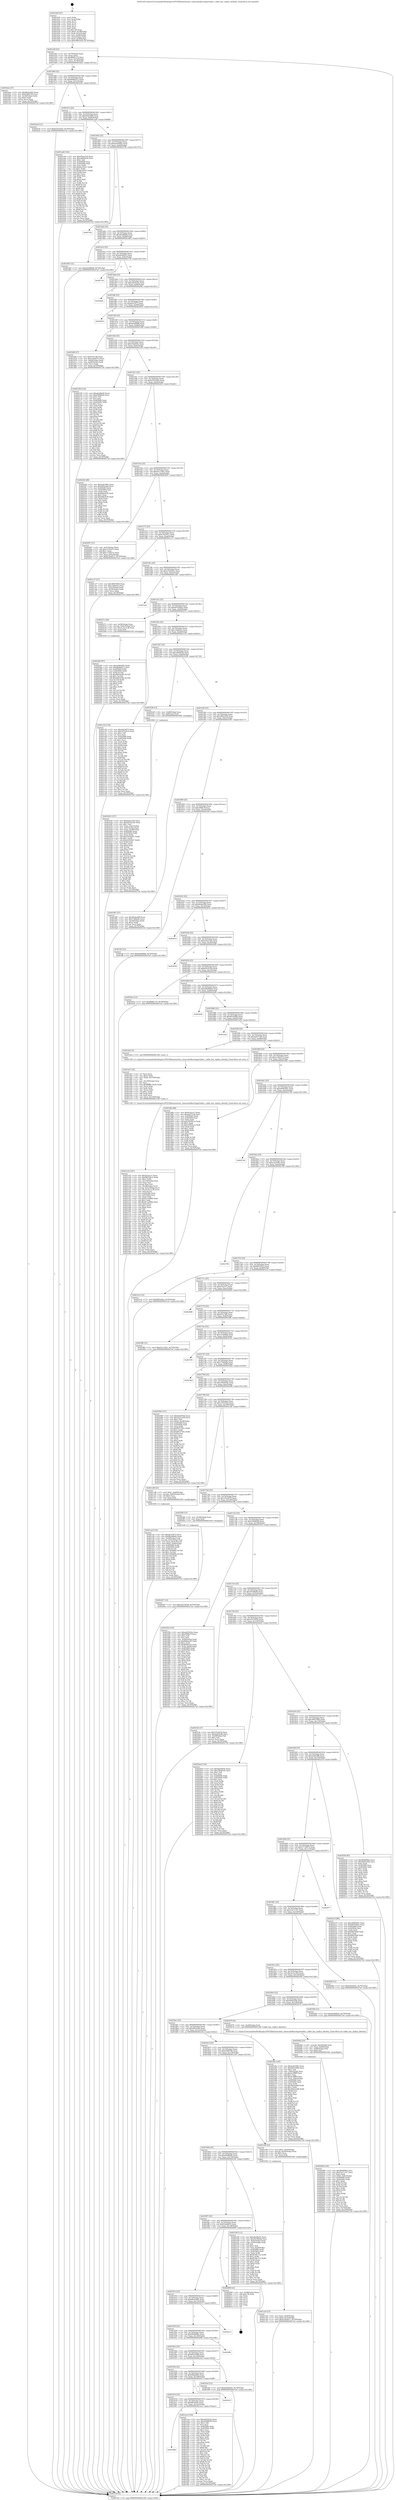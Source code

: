 digraph "0x401420" {
  label = "0x401420 (/mnt/c/Users/mathe/Desktop/tcc/POCII/binaries/extr_timescaledbsrchypertable.c_table_has_replica_identity_Final-ollvm.out::main(0))"
  labelloc = "t"
  node[shape=record]

  Entry [label="",width=0.3,height=0.3,shape=circle,fillcolor=black,style=filled]
  "0x40144f" [label="{
     0x40144f [23]\l
     | [instrs]\l
     &nbsp;&nbsp;0x40144f \<+3\>: mov -0x70(%rbp),%eax\l
     &nbsp;&nbsp;0x401452 \<+2\>: mov %eax,%ecx\l
     &nbsp;&nbsp;0x401454 \<+6\>: sub $0x88dfc174,%ecx\l
     &nbsp;&nbsp;0x40145a \<+3\>: mov %eax,-0x74(%rbp)\l
     &nbsp;&nbsp;0x40145d \<+3\>: mov %ecx,-0x78(%rbp)\l
     &nbsp;&nbsp;0x401460 \<+6\>: je 0000000000401bee \<main+0x7ce\>\l
  }"]
  "0x401bee" [label="{
     0x401bee [27]\l
     | [instrs]\l
     &nbsp;&nbsp;0x401bee \<+5\>: mov $0x66a5c9d2,%eax\l
     &nbsp;&nbsp;0x401bf3 \<+5\>: mov $0x634fb764,%ecx\l
     &nbsp;&nbsp;0x401bf8 \<+3\>: mov -0x30(%rbp),%edx\l
     &nbsp;&nbsp;0x401bfb \<+3\>: cmp $0x0,%edx\l
     &nbsp;&nbsp;0x401bfe \<+3\>: cmove %ecx,%eax\l
     &nbsp;&nbsp;0x401c01 \<+3\>: mov %eax,-0x70(%rbp)\l
     &nbsp;&nbsp;0x401c04 \<+5\>: jmp 00000000004027a0 \<main+0x1380\>\l
  }"]
  "0x401466" [label="{
     0x401466 [22]\l
     | [instrs]\l
     &nbsp;&nbsp;0x401466 \<+5\>: jmp 000000000040146b \<main+0x4b\>\l
     &nbsp;&nbsp;0x40146b \<+3\>: mov -0x74(%rbp),%eax\l
     &nbsp;&nbsp;0x40146e \<+5\>: sub $0x8b9b8315,%eax\l
     &nbsp;&nbsp;0x401473 \<+3\>: mov %eax,-0x7c(%rbp)\l
     &nbsp;&nbsp;0x401476 \<+6\>: je 00000000004022e6 \<main+0xec6\>\l
  }"]
  Exit [label="",width=0.3,height=0.3,shape=circle,fillcolor=black,style=filled,peripheries=2]
  "0x4022e6" [label="{
     0x4022e6 [12]\l
     | [instrs]\l
     &nbsp;&nbsp;0x4022e6 \<+7\>: movl $0xb35524d3,-0x70(%rbp)\l
     &nbsp;&nbsp;0x4022ed \<+5\>: jmp 00000000004027a0 \<main+0x1380\>\l
  }"]
  "0x40147c" [label="{
     0x40147c [22]\l
     | [instrs]\l
     &nbsp;&nbsp;0x40147c \<+5\>: jmp 0000000000401481 \<main+0x61\>\l
     &nbsp;&nbsp;0x401481 \<+3\>: mov -0x74(%rbp),%eax\l
     &nbsp;&nbsp;0x401484 \<+5\>: sub $0x94cbe499,%eax\l
     &nbsp;&nbsp;0x401489 \<+3\>: mov %eax,-0x80(%rbp)\l
     &nbsp;&nbsp;0x40148c \<+6\>: je 0000000000401aa8 \<main+0x688\>\l
  }"]
  "0x402407" [label="{
     0x402407 [12]\l
     | [instrs]\l
     &nbsp;&nbsp;0x402407 \<+7\>: movl $0x3527d528,-0x70(%rbp)\l
     &nbsp;&nbsp;0x40240e \<+5\>: jmp 00000000004027a0 \<main+0x1380\>\l
  }"]
  "0x401aa8" [label="{
     0x401aa8 [144]\l
     | [instrs]\l
     &nbsp;&nbsp;0x401aa8 \<+5\>: mov $0xd32ec5e0,%eax\l
     &nbsp;&nbsp;0x401aad \<+5\>: mov $0xc4605b34,%ecx\l
     &nbsp;&nbsp;0x401ab2 \<+2\>: mov $0x1,%dl\l
     &nbsp;&nbsp;0x401ab4 \<+7\>: mov 0x405060,%esi\l
     &nbsp;&nbsp;0x401abb \<+7\>: mov 0x405064,%edi\l
     &nbsp;&nbsp;0x401ac2 \<+3\>: mov %esi,%r8d\l
     &nbsp;&nbsp;0x401ac5 \<+7\>: add $0x8ce163c7,%r8d\l
     &nbsp;&nbsp;0x401acc \<+4\>: sub $0x1,%r8d\l
     &nbsp;&nbsp;0x401ad0 \<+7\>: sub $0x8ce163c7,%r8d\l
     &nbsp;&nbsp;0x401ad7 \<+4\>: imul %r8d,%esi\l
     &nbsp;&nbsp;0x401adb \<+3\>: and $0x1,%esi\l
     &nbsp;&nbsp;0x401ade \<+3\>: cmp $0x0,%esi\l
     &nbsp;&nbsp;0x401ae1 \<+4\>: sete %r9b\l
     &nbsp;&nbsp;0x401ae5 \<+3\>: cmp $0xa,%edi\l
     &nbsp;&nbsp;0x401ae8 \<+4\>: setl %r10b\l
     &nbsp;&nbsp;0x401aec \<+3\>: mov %r9b,%r11b\l
     &nbsp;&nbsp;0x401aef \<+4\>: xor $0xff,%r11b\l
     &nbsp;&nbsp;0x401af3 \<+3\>: mov %r10b,%bl\l
     &nbsp;&nbsp;0x401af6 \<+3\>: xor $0xff,%bl\l
     &nbsp;&nbsp;0x401af9 \<+3\>: xor $0x1,%dl\l
     &nbsp;&nbsp;0x401afc \<+3\>: mov %r11b,%r14b\l
     &nbsp;&nbsp;0x401aff \<+4\>: and $0xff,%r14b\l
     &nbsp;&nbsp;0x401b03 \<+3\>: and %dl,%r9b\l
     &nbsp;&nbsp;0x401b06 \<+3\>: mov %bl,%r15b\l
     &nbsp;&nbsp;0x401b09 \<+4\>: and $0xff,%r15b\l
     &nbsp;&nbsp;0x401b0d \<+3\>: and %dl,%r10b\l
     &nbsp;&nbsp;0x401b10 \<+3\>: or %r9b,%r14b\l
     &nbsp;&nbsp;0x401b13 \<+3\>: or %r10b,%r15b\l
     &nbsp;&nbsp;0x401b16 \<+3\>: xor %r15b,%r14b\l
     &nbsp;&nbsp;0x401b19 \<+3\>: or %bl,%r11b\l
     &nbsp;&nbsp;0x401b1c \<+4\>: xor $0xff,%r11b\l
     &nbsp;&nbsp;0x401b20 \<+3\>: or $0x1,%dl\l
     &nbsp;&nbsp;0x401b23 \<+3\>: and %dl,%r11b\l
     &nbsp;&nbsp;0x401b26 \<+3\>: or %r11b,%r14b\l
     &nbsp;&nbsp;0x401b29 \<+4\>: test $0x1,%r14b\l
     &nbsp;&nbsp;0x401b2d \<+3\>: cmovne %ecx,%eax\l
     &nbsp;&nbsp;0x401b30 \<+3\>: mov %eax,-0x70(%rbp)\l
     &nbsp;&nbsp;0x401b33 \<+5\>: jmp 00000000004027a0 \<main+0x1380\>\l
  }"]
  "0x401492" [label="{
     0x401492 [25]\l
     | [instrs]\l
     &nbsp;&nbsp;0x401492 \<+5\>: jmp 0000000000401497 \<main+0x77\>\l
     &nbsp;&nbsp;0x401497 \<+3\>: mov -0x74(%rbp),%eax\l
     &nbsp;&nbsp;0x40149a \<+5\>: sub $0x9ae4954e,%eax\l
     &nbsp;&nbsp;0x40149f \<+6\>: mov %eax,-0x84(%rbp)\l
     &nbsp;&nbsp;0x4014a5 \<+6\>: je 0000000000402792 \<main+0x1372\>\l
  }"]
  "0x402285" [label="{
     0x402285 [97]\l
     | [instrs]\l
     &nbsp;&nbsp;0x402285 \<+5\>: mov $0xeb992401,%edx\l
     &nbsp;&nbsp;0x40228a \<+5\>: mov $0x8b9b8315,%esi\l
     &nbsp;&nbsp;0x40228f \<+8\>: mov 0x405060,%r8d\l
     &nbsp;&nbsp;0x402297 \<+8\>: mov 0x405064,%r9d\l
     &nbsp;&nbsp;0x40229f \<+3\>: mov %r8d,%r10d\l
     &nbsp;&nbsp;0x4022a2 \<+7\>: sub $0x4463439e,%r10d\l
     &nbsp;&nbsp;0x4022a9 \<+4\>: sub $0x1,%r10d\l
     &nbsp;&nbsp;0x4022ad \<+7\>: add $0x4463439e,%r10d\l
     &nbsp;&nbsp;0x4022b4 \<+4\>: imul %r10d,%r8d\l
     &nbsp;&nbsp;0x4022b8 \<+4\>: and $0x1,%r8d\l
     &nbsp;&nbsp;0x4022bc \<+4\>: cmp $0x0,%r8d\l
     &nbsp;&nbsp;0x4022c0 \<+4\>: sete %r11b\l
     &nbsp;&nbsp;0x4022c4 \<+4\>: cmp $0xa,%r9d\l
     &nbsp;&nbsp;0x4022c8 \<+3\>: setl %bl\l
     &nbsp;&nbsp;0x4022cb \<+3\>: mov %r11b,%r14b\l
     &nbsp;&nbsp;0x4022ce \<+3\>: and %bl,%r14b\l
     &nbsp;&nbsp;0x4022d1 \<+3\>: xor %bl,%r11b\l
     &nbsp;&nbsp;0x4022d4 \<+3\>: or %r11b,%r14b\l
     &nbsp;&nbsp;0x4022d7 \<+4\>: test $0x1,%r14b\l
     &nbsp;&nbsp;0x4022db \<+3\>: cmovne %esi,%edx\l
     &nbsp;&nbsp;0x4022de \<+3\>: mov %edx,-0x70(%rbp)\l
     &nbsp;&nbsp;0x4022e1 \<+5\>: jmp 00000000004027a0 \<main+0x1380\>\l
  }"]
  "0x402792" [label="{
     0x402792\l
  }", style=dashed]
  "0x4014ab" [label="{
     0x4014ab [25]\l
     | [instrs]\l
     &nbsp;&nbsp;0x4014ab \<+5\>: jmp 00000000004014b0 \<main+0x90\>\l
     &nbsp;&nbsp;0x4014b0 \<+3\>: mov -0x74(%rbp),%eax\l
     &nbsp;&nbsp;0x4014b3 \<+5\>: sub $0x9bc68640,%eax\l
     &nbsp;&nbsp;0x4014b8 \<+6\>: mov %eax,-0x88(%rbp)\l
     &nbsp;&nbsp;0x4014be \<+6\>: je 0000000000401d63 \<main+0x943\>\l
  }"]
  "0x402099" [label="{
     0x402099 [100]\l
     | [instrs]\l
     &nbsp;&nbsp;0x402099 \<+5\>: mov $0x684699be,%esi\l
     &nbsp;&nbsp;0x40209e \<+5\>: mov $0x53a71147,%ecx\l
     &nbsp;&nbsp;0x4020a3 \<+2\>: xor %edx,%edx\l
     &nbsp;&nbsp;0x4020a5 \<+7\>: movl $0x0,-0x6c(%rbp)\l
     &nbsp;&nbsp;0x4020ac \<+8\>: mov 0x405060,%r8d\l
     &nbsp;&nbsp;0x4020b4 \<+8\>: mov 0x405064,%r9d\l
     &nbsp;&nbsp;0x4020bc \<+3\>: sub $0x1,%edx\l
     &nbsp;&nbsp;0x4020bf \<+3\>: mov %r8d,%r10d\l
     &nbsp;&nbsp;0x4020c2 \<+3\>: add %edx,%r10d\l
     &nbsp;&nbsp;0x4020c5 \<+4\>: imul %r10d,%r8d\l
     &nbsp;&nbsp;0x4020c9 \<+4\>: and $0x1,%r8d\l
     &nbsp;&nbsp;0x4020cd \<+4\>: cmp $0x0,%r8d\l
     &nbsp;&nbsp;0x4020d1 \<+4\>: sete %r11b\l
     &nbsp;&nbsp;0x4020d5 \<+4\>: cmp $0xa,%r9d\l
     &nbsp;&nbsp;0x4020d9 \<+3\>: setl %bl\l
     &nbsp;&nbsp;0x4020dc \<+3\>: mov %r11b,%r14b\l
     &nbsp;&nbsp;0x4020df \<+3\>: and %bl,%r14b\l
     &nbsp;&nbsp;0x4020e2 \<+3\>: xor %bl,%r11b\l
     &nbsp;&nbsp;0x4020e5 \<+3\>: or %r11b,%r14b\l
     &nbsp;&nbsp;0x4020e8 \<+4\>: test $0x1,%r14b\l
     &nbsp;&nbsp;0x4020ec \<+3\>: cmovne %ecx,%esi\l
     &nbsp;&nbsp;0x4020ef \<+3\>: mov %esi,-0x70(%rbp)\l
     &nbsp;&nbsp;0x4020f2 \<+6\>: mov %eax,-0x158(%rbp)\l
     &nbsp;&nbsp;0x4020f8 \<+5\>: jmp 00000000004027a0 \<main+0x1380\>\l
  }"]
  "0x401d63" [label="{
     0x401d63 [12]\l
     | [instrs]\l
     &nbsp;&nbsp;0x401d63 \<+7\>: movl $0xb0a9f9d8,-0x70(%rbp)\l
     &nbsp;&nbsp;0x401d6a \<+5\>: jmp 00000000004027a0 \<main+0x1380\>\l
  }"]
  "0x4014c4" [label="{
     0x4014c4 [25]\l
     | [instrs]\l
     &nbsp;&nbsp;0x4014c4 \<+5\>: jmp 00000000004014c9 \<main+0xa9\>\l
     &nbsp;&nbsp;0x4014c9 \<+3\>: mov -0x74(%rbp),%eax\l
     &nbsp;&nbsp;0x4014cc \<+5\>: sub $0xa6ed9a05,%eax\l
     &nbsp;&nbsp;0x4014d1 \<+6\>: mov %eax,-0x8c(%rbp)\l
     &nbsp;&nbsp;0x4014d7 \<+6\>: je 0000000000402734 \<main+0x1314\>\l
  }"]
  "0x402082" [label="{
     0x402082 [23]\l
     | [instrs]\l
     &nbsp;&nbsp;0x402082 \<+10\>: movabs $0x4030b6,%rdi\l
     &nbsp;&nbsp;0x40208c \<+3\>: mov %eax,-0x68(%rbp)\l
     &nbsp;&nbsp;0x40208f \<+3\>: mov -0x68(%rbp),%esi\l
     &nbsp;&nbsp;0x402092 \<+2\>: mov $0x0,%al\l
     &nbsp;&nbsp;0x402094 \<+5\>: call 0000000000401040 \<printf@plt\>\l
     | [calls]\l
     &nbsp;&nbsp;0x401040 \{1\} (unknown)\l
  }"]
  "0x402734" [label="{
     0x402734\l
  }", style=dashed]
  "0x4014dd" [label="{
     0x4014dd [25]\l
     | [instrs]\l
     &nbsp;&nbsp;0x4014dd \<+5\>: jmp 00000000004014e2 \<main+0xc2\>\l
     &nbsp;&nbsp;0x4014e2 \<+3\>: mov -0x74(%rbp),%eax\l
     &nbsp;&nbsp;0x4014e5 \<+5\>: sub $0xad25432e,%eax\l
     &nbsp;&nbsp;0x4014ea \<+6\>: mov %eax,-0x90(%rbp)\l
     &nbsp;&nbsp;0x4014f0 \<+6\>: je 00000000004026dc \<main+0x12bc\>\l
  }"]
  "0x40198d" [label="{
     0x40198d\l
  }", style=dashed]
  "0x4026dc" [label="{
     0x4026dc\l
  }", style=dashed]
  "0x4014f6" [label="{
     0x4014f6 [25]\l
     | [instrs]\l
     &nbsp;&nbsp;0x4014f6 \<+5\>: jmp 00000000004014fb \<main+0xdb\>\l
     &nbsp;&nbsp;0x4014fb \<+3\>: mov -0x74(%rbp),%eax\l
     &nbsp;&nbsp;0x4014fe \<+5\>: sub $0xafe23873,%eax\l
     &nbsp;&nbsp;0x401503 \<+6\>: mov %eax,-0x94(%rbp)\l
     &nbsp;&nbsp;0x401509 \<+6\>: je 0000000000402652 \<main+0x1232\>\l
  }"]
  "0x401ece" [label="{
     0x401ece [134]\l
     | [instrs]\l
     &nbsp;&nbsp;0x401ece \<+5\>: mov $0xad25432e,%eax\l
     &nbsp;&nbsp;0x401ed3 \<+5\>: mov $0x2046fd38,%ecx\l
     &nbsp;&nbsp;0x401ed8 \<+2\>: mov $0x1,%dl\l
     &nbsp;&nbsp;0x401eda \<+2\>: xor %esi,%esi\l
     &nbsp;&nbsp;0x401edc \<+7\>: mov 0x405060,%edi\l
     &nbsp;&nbsp;0x401ee3 \<+8\>: mov 0x405064,%r8d\l
     &nbsp;&nbsp;0x401eeb \<+3\>: sub $0x1,%esi\l
     &nbsp;&nbsp;0x401eee \<+3\>: mov %edi,%r9d\l
     &nbsp;&nbsp;0x401ef1 \<+3\>: add %esi,%r9d\l
     &nbsp;&nbsp;0x401ef4 \<+4\>: imul %r9d,%edi\l
     &nbsp;&nbsp;0x401ef8 \<+3\>: and $0x1,%edi\l
     &nbsp;&nbsp;0x401efb \<+3\>: cmp $0x0,%edi\l
     &nbsp;&nbsp;0x401efe \<+4\>: sete %r10b\l
     &nbsp;&nbsp;0x401f02 \<+4\>: cmp $0xa,%r8d\l
     &nbsp;&nbsp;0x401f06 \<+4\>: setl %r11b\l
     &nbsp;&nbsp;0x401f0a \<+3\>: mov %r10b,%bl\l
     &nbsp;&nbsp;0x401f0d \<+3\>: xor $0xff,%bl\l
     &nbsp;&nbsp;0x401f10 \<+3\>: mov %r11b,%r14b\l
     &nbsp;&nbsp;0x401f13 \<+4\>: xor $0xff,%r14b\l
     &nbsp;&nbsp;0x401f17 \<+3\>: xor $0x1,%dl\l
     &nbsp;&nbsp;0x401f1a \<+3\>: mov %bl,%r15b\l
     &nbsp;&nbsp;0x401f1d \<+4\>: and $0xff,%r15b\l
     &nbsp;&nbsp;0x401f21 \<+3\>: and %dl,%r10b\l
     &nbsp;&nbsp;0x401f24 \<+3\>: mov %r14b,%r12b\l
     &nbsp;&nbsp;0x401f27 \<+4\>: and $0xff,%r12b\l
     &nbsp;&nbsp;0x401f2b \<+3\>: and %dl,%r11b\l
     &nbsp;&nbsp;0x401f2e \<+3\>: or %r10b,%r15b\l
     &nbsp;&nbsp;0x401f31 \<+3\>: or %r11b,%r12b\l
     &nbsp;&nbsp;0x401f34 \<+3\>: xor %r12b,%r15b\l
     &nbsp;&nbsp;0x401f37 \<+3\>: or %r14b,%bl\l
     &nbsp;&nbsp;0x401f3a \<+3\>: xor $0xff,%bl\l
     &nbsp;&nbsp;0x401f3d \<+3\>: or $0x1,%dl\l
     &nbsp;&nbsp;0x401f40 \<+2\>: and %dl,%bl\l
     &nbsp;&nbsp;0x401f42 \<+3\>: or %bl,%r15b\l
     &nbsp;&nbsp;0x401f45 \<+4\>: test $0x1,%r15b\l
     &nbsp;&nbsp;0x401f49 \<+3\>: cmovne %ecx,%eax\l
     &nbsp;&nbsp;0x401f4c \<+3\>: mov %eax,-0x70(%rbp)\l
     &nbsp;&nbsp;0x401f4f \<+5\>: jmp 00000000004027a0 \<main+0x1380\>\l
  }"]
  "0x402652" [label="{
     0x402652\l
  }", style=dashed]
  "0x40150f" [label="{
     0x40150f [25]\l
     | [instrs]\l
     &nbsp;&nbsp;0x40150f \<+5\>: jmp 0000000000401514 \<main+0xf4\>\l
     &nbsp;&nbsp;0x401514 \<+3\>: mov -0x74(%rbp),%eax\l
     &nbsp;&nbsp;0x401517 \<+5\>: sub $0xb0a9f9d8,%eax\l
     &nbsp;&nbsp;0x40151c \<+6\>: mov %eax,-0x98(%rbp)\l
     &nbsp;&nbsp;0x401522 \<+6\>: je 0000000000401d6f \<main+0x94f\>\l
  }"]
  "0x401974" [label="{
     0x401974 [25]\l
     | [instrs]\l
     &nbsp;&nbsp;0x401974 \<+5\>: jmp 0000000000401979 \<main+0x559\>\l
     &nbsp;&nbsp;0x401979 \<+3\>: mov -0x74(%rbp),%eax\l
     &nbsp;&nbsp;0x40197c \<+5\>: sub $0x6f63e92a,%eax\l
     &nbsp;&nbsp;0x401981 \<+6\>: mov %eax,-0x14c(%rbp)\l
     &nbsp;&nbsp;0x401987 \<+6\>: je 0000000000401ece \<main+0xaae\>\l
  }"]
  "0x401d6f" [label="{
     0x401d6f [27]\l
     | [instrs]\l
     &nbsp;&nbsp;0x401d6f \<+5\>: mov $0x935c7d6,%eax\l
     &nbsp;&nbsp;0x401d74 \<+5\>: mov $0xe1484515,%ecx\l
     &nbsp;&nbsp;0x401d79 \<+3\>: mov -0x64(%rbp),%edx\l
     &nbsp;&nbsp;0x401d7c \<+3\>: cmp -0x60(%rbp),%edx\l
     &nbsp;&nbsp;0x401d7f \<+3\>: cmovl %ecx,%eax\l
     &nbsp;&nbsp;0x401d82 \<+3\>: mov %eax,-0x70(%rbp)\l
     &nbsp;&nbsp;0x401d85 \<+5\>: jmp 00000000004027a0 \<main+0x1380\>\l
  }"]
  "0x401528" [label="{
     0x401528 [25]\l
     | [instrs]\l
     &nbsp;&nbsp;0x401528 \<+5\>: jmp 000000000040152d \<main+0x10d\>\l
     &nbsp;&nbsp;0x40152d \<+3\>: mov -0x74(%rbp),%eax\l
     &nbsp;&nbsp;0x401530 \<+5\>: sub $0xb30a65dc,%eax\l
     &nbsp;&nbsp;0x401535 \<+6\>: mov %eax,-0x9c(%rbp)\l
     &nbsp;&nbsp;0x40153b \<+6\>: je 0000000000402109 \<main+0xce9\>\l
  }"]
  "0x40241f" [label="{
     0x40241f\l
  }", style=dashed]
  "0x402109" [label="{
     0x402109 [134]\l
     | [instrs]\l
     &nbsp;&nbsp;0x402109 \<+5\>: mov $0xa6ed9a05,%eax\l
     &nbsp;&nbsp;0x40210e \<+5\>: mov $0x65698ef4,%ecx\l
     &nbsp;&nbsp;0x402113 \<+2\>: mov $0x1,%dl\l
     &nbsp;&nbsp;0x402115 \<+2\>: xor %esi,%esi\l
     &nbsp;&nbsp;0x402117 \<+7\>: mov 0x405060,%edi\l
     &nbsp;&nbsp;0x40211e \<+8\>: mov 0x405064,%r8d\l
     &nbsp;&nbsp;0x402126 \<+3\>: sub $0x1,%esi\l
     &nbsp;&nbsp;0x402129 \<+3\>: mov %edi,%r9d\l
     &nbsp;&nbsp;0x40212c \<+3\>: add %esi,%r9d\l
     &nbsp;&nbsp;0x40212f \<+4\>: imul %r9d,%edi\l
     &nbsp;&nbsp;0x402133 \<+3\>: and $0x1,%edi\l
     &nbsp;&nbsp;0x402136 \<+3\>: cmp $0x0,%edi\l
     &nbsp;&nbsp;0x402139 \<+4\>: sete %r10b\l
     &nbsp;&nbsp;0x40213d \<+4\>: cmp $0xa,%r8d\l
     &nbsp;&nbsp;0x402141 \<+4\>: setl %r11b\l
     &nbsp;&nbsp;0x402145 \<+3\>: mov %r10b,%bl\l
     &nbsp;&nbsp;0x402148 \<+3\>: xor $0xff,%bl\l
     &nbsp;&nbsp;0x40214b \<+3\>: mov %r11b,%r14b\l
     &nbsp;&nbsp;0x40214e \<+4\>: xor $0xff,%r14b\l
     &nbsp;&nbsp;0x402152 \<+3\>: xor $0x1,%dl\l
     &nbsp;&nbsp;0x402155 \<+3\>: mov %bl,%r15b\l
     &nbsp;&nbsp;0x402158 \<+4\>: and $0xff,%r15b\l
     &nbsp;&nbsp;0x40215c \<+3\>: and %dl,%r10b\l
     &nbsp;&nbsp;0x40215f \<+3\>: mov %r14b,%r12b\l
     &nbsp;&nbsp;0x402162 \<+4\>: and $0xff,%r12b\l
     &nbsp;&nbsp;0x402166 \<+3\>: and %dl,%r11b\l
     &nbsp;&nbsp;0x402169 \<+3\>: or %r10b,%r15b\l
     &nbsp;&nbsp;0x40216c \<+3\>: or %r11b,%r12b\l
     &nbsp;&nbsp;0x40216f \<+3\>: xor %r12b,%r15b\l
     &nbsp;&nbsp;0x402172 \<+3\>: or %r14b,%bl\l
     &nbsp;&nbsp;0x402175 \<+3\>: xor $0xff,%bl\l
     &nbsp;&nbsp;0x402178 \<+3\>: or $0x1,%dl\l
     &nbsp;&nbsp;0x40217b \<+2\>: and %dl,%bl\l
     &nbsp;&nbsp;0x40217d \<+3\>: or %bl,%r15b\l
     &nbsp;&nbsp;0x402180 \<+4\>: test $0x1,%r15b\l
     &nbsp;&nbsp;0x402184 \<+3\>: cmovne %ecx,%eax\l
     &nbsp;&nbsp;0x402187 \<+3\>: mov %eax,-0x70(%rbp)\l
     &nbsp;&nbsp;0x40218a \<+5\>: jmp 00000000004027a0 \<main+0x1380\>\l
  }"]
  "0x401541" [label="{
     0x401541 [25]\l
     | [instrs]\l
     &nbsp;&nbsp;0x401541 \<+5\>: jmp 0000000000401546 \<main+0x126\>\l
     &nbsp;&nbsp;0x401546 \<+3\>: mov -0x74(%rbp),%eax\l
     &nbsp;&nbsp;0x401549 \<+5\>: sub $0xb35524d3,%eax\l
     &nbsp;&nbsp;0x40154e \<+6\>: mov %eax,-0xa0(%rbp)\l
     &nbsp;&nbsp;0x401554 \<+6\>: je 00000000004022f2 \<main+0xed2\>\l
  }"]
  "0x40195b" [label="{
     0x40195b [25]\l
     | [instrs]\l
     &nbsp;&nbsp;0x40195b \<+5\>: jmp 0000000000401960 \<main+0x540\>\l
     &nbsp;&nbsp;0x401960 \<+3\>: mov -0x74(%rbp),%eax\l
     &nbsp;&nbsp;0x401963 \<+5\>: sub $0x68dbab02,%eax\l
     &nbsp;&nbsp;0x401968 \<+6\>: mov %eax,-0x148(%rbp)\l
     &nbsp;&nbsp;0x40196e \<+6\>: je 000000000040241f \<main+0xfff\>\l
  }"]
  "0x4022f2" [label="{
     0x4022f2 [88]\l
     | [instrs]\l
     &nbsp;&nbsp;0x4022f2 \<+5\>: mov $0xecdc5d9c,%eax\l
     &nbsp;&nbsp;0x4022f7 \<+5\>: mov $0x5f63c9a0,%ecx\l
     &nbsp;&nbsp;0x4022fc \<+7\>: mov 0x405060,%edx\l
     &nbsp;&nbsp;0x402303 \<+7\>: mov 0x405064,%esi\l
     &nbsp;&nbsp;0x40230a \<+2\>: mov %edx,%edi\l
     &nbsp;&nbsp;0x40230c \<+6\>: sub $0xb96c81f0,%edi\l
     &nbsp;&nbsp;0x402312 \<+3\>: sub $0x1,%edi\l
     &nbsp;&nbsp;0x402315 \<+6\>: add $0xb96c81f0,%edi\l
     &nbsp;&nbsp;0x40231b \<+3\>: imul %edi,%edx\l
     &nbsp;&nbsp;0x40231e \<+3\>: and $0x1,%edx\l
     &nbsp;&nbsp;0x402321 \<+3\>: cmp $0x0,%edx\l
     &nbsp;&nbsp;0x402324 \<+4\>: sete %r8b\l
     &nbsp;&nbsp;0x402328 \<+3\>: cmp $0xa,%esi\l
     &nbsp;&nbsp;0x40232b \<+4\>: setl %r9b\l
     &nbsp;&nbsp;0x40232f \<+3\>: mov %r8b,%r10b\l
     &nbsp;&nbsp;0x402332 \<+3\>: and %r9b,%r10b\l
     &nbsp;&nbsp;0x402335 \<+3\>: xor %r9b,%r8b\l
     &nbsp;&nbsp;0x402338 \<+3\>: or %r8b,%r10b\l
     &nbsp;&nbsp;0x40233b \<+4\>: test $0x1,%r10b\l
     &nbsp;&nbsp;0x40233f \<+3\>: cmovne %ecx,%eax\l
     &nbsp;&nbsp;0x402342 \<+3\>: mov %eax,-0x70(%rbp)\l
     &nbsp;&nbsp;0x402345 \<+5\>: jmp 00000000004027a0 \<main+0x1380\>\l
  }"]
  "0x40155a" [label="{
     0x40155a [25]\l
     | [instrs]\l
     &nbsp;&nbsp;0x40155a \<+5\>: jmp 000000000040155f \<main+0x13f\>\l
     &nbsp;&nbsp;0x40155f \<+3\>: mov -0x74(%rbp),%eax\l
     &nbsp;&nbsp;0x401562 \<+5\>: sub $0xb5c11b01,%eax\l
     &nbsp;&nbsp;0x401567 \<+6\>: mov %eax,-0xa4(%rbp)\l
     &nbsp;&nbsp;0x40156d \<+6\>: je 0000000000402007 \<main+0xbe7\>\l
  }"]
  "0x4023ef" [label="{
     0x4023ef [12]\l
     | [instrs]\l
     &nbsp;&nbsp;0x4023ef \<+7\>: movl $0xb30a65dc,-0x70(%rbp)\l
     &nbsp;&nbsp;0x4023f6 \<+5\>: jmp 00000000004027a0 \<main+0x1380\>\l
  }"]
  "0x402007" [label="{
     0x402007 [31]\l
     | [instrs]\l
     &nbsp;&nbsp;0x402007 \<+3\>: mov -0x5c(%rbp),%eax\l
     &nbsp;&nbsp;0x40200a \<+5\>: sub $0xc1320a7e,%eax\l
     &nbsp;&nbsp;0x40200f \<+3\>: add $0x1,%eax\l
     &nbsp;&nbsp;0x402012 \<+5\>: add $0xc1320a7e,%eax\l
     &nbsp;&nbsp;0x402017 \<+3\>: mov %eax,-0x5c(%rbp)\l
     &nbsp;&nbsp;0x40201a \<+7\>: movl $0xb78cb071,-0x70(%rbp)\l
     &nbsp;&nbsp;0x402021 \<+5\>: jmp 00000000004027a0 \<main+0x1380\>\l
  }"]
  "0x401573" [label="{
     0x401573 [25]\l
     | [instrs]\l
     &nbsp;&nbsp;0x401573 \<+5\>: jmp 0000000000401578 \<main+0x158\>\l
     &nbsp;&nbsp;0x401578 \<+3\>: mov -0x74(%rbp),%eax\l
     &nbsp;&nbsp;0x40157b \<+5\>: sub $0xb78cb071,%eax\l
     &nbsp;&nbsp;0x401580 \<+6\>: mov %eax,-0xa8(%rbp)\l
     &nbsp;&nbsp;0x401586 \<+6\>: je 0000000000401c37 \<main+0x817\>\l
  }"]
  "0x401942" [label="{
     0x401942 [25]\l
     | [instrs]\l
     &nbsp;&nbsp;0x401942 \<+5\>: jmp 0000000000401947 \<main+0x527\>\l
     &nbsp;&nbsp;0x401947 \<+3\>: mov -0x74(%rbp),%eax\l
     &nbsp;&nbsp;0x40194a \<+5\>: sub $0x68525498,%eax\l
     &nbsp;&nbsp;0x40194f \<+6\>: mov %eax,-0x144(%rbp)\l
     &nbsp;&nbsp;0x401955 \<+6\>: je 00000000004023ef \<main+0xfcf\>\l
  }"]
  "0x401c37" [label="{
     0x401c37 [27]\l
     | [instrs]\l
     &nbsp;&nbsp;0x401c37 \<+5\>: mov $0x390078b9,%eax\l
     &nbsp;&nbsp;0x401c3c \<+5\>: mov $0xc3dd45ac,%ecx\l
     &nbsp;&nbsp;0x401c41 \<+3\>: mov -0x5c(%rbp),%edx\l
     &nbsp;&nbsp;0x401c44 \<+3\>: cmp -0x50(%rbp),%edx\l
     &nbsp;&nbsp;0x401c47 \<+3\>: cmovl %ecx,%eax\l
     &nbsp;&nbsp;0x401c4a \<+3\>: mov %eax,-0x70(%rbp)\l
     &nbsp;&nbsp;0x401c4d \<+5\>: jmp 00000000004027a0 \<main+0x1380\>\l
  }"]
  "0x40158c" [label="{
     0x40158c [25]\l
     | [instrs]\l
     &nbsp;&nbsp;0x40158c \<+5\>: jmp 0000000000401591 \<main+0x171\>\l
     &nbsp;&nbsp;0x401591 \<+3\>: mov -0x74(%rbp),%eax\l
     &nbsp;&nbsp;0x401594 \<+5\>: sub $0xb7d2eb21,%eax\l
     &nbsp;&nbsp;0x401599 \<+6\>: mov %eax,-0xac(%rbp)\l
     &nbsp;&nbsp;0x40159f \<+6\>: je 0000000000401a9c \<main+0x67c\>\l
  }"]
  "0x4026fb" [label="{
     0x4026fb\l
  }", style=dashed]
  "0x401a9c" [label="{
     0x401a9c\l
  }", style=dashed]
  "0x4015a5" [label="{
     0x4015a5 [25]\l
     | [instrs]\l
     &nbsp;&nbsp;0x4015a5 \<+5\>: jmp 00000000004015aa \<main+0x18a\>\l
     &nbsp;&nbsp;0x4015aa \<+3\>: mov -0x74(%rbp),%eax\l
     &nbsp;&nbsp;0x4015ad \<+5\>: sub $0xb97b5b02,%eax\l
     &nbsp;&nbsp;0x4015b2 \<+6\>: mov %eax,-0xb0(%rbp)\l
     &nbsp;&nbsp;0x4015b8 \<+6\>: je 0000000000402271 \<main+0xe51\>\l
  }"]
  "0x401929" [label="{
     0x401929 [25]\l
     | [instrs]\l
     &nbsp;&nbsp;0x401929 \<+5\>: jmp 000000000040192e \<main+0x50e\>\l
     &nbsp;&nbsp;0x40192e \<+3\>: mov -0x74(%rbp),%eax\l
     &nbsp;&nbsp;0x401931 \<+5\>: sub $0x684699be,%eax\l
     &nbsp;&nbsp;0x401936 \<+6\>: mov %eax,-0x140(%rbp)\l
     &nbsp;&nbsp;0x40193c \<+6\>: je 00000000004026fb \<main+0x12db\>\l
  }"]
  "0x402271" [label="{
     0x402271 [20]\l
     | [instrs]\l
     &nbsp;&nbsp;0x402271 \<+4\>: mov -0x58(%rbp),%rax\l
     &nbsp;&nbsp;0x402275 \<+4\>: movslq -0x6c(%rbp),%rcx\l
     &nbsp;&nbsp;0x402279 \<+4\>: mov (%rax,%rcx,8),%rax\l
     &nbsp;&nbsp;0x40227d \<+3\>: mov %rax,%rdi\l
     &nbsp;&nbsp;0x402280 \<+5\>: call 0000000000401030 \<free@plt\>\l
     | [calls]\l
     &nbsp;&nbsp;0x401030 \{1\} (unknown)\l
  }"]
  "0x4015be" [label="{
     0x4015be [25]\l
     | [instrs]\l
     &nbsp;&nbsp;0x4015be \<+5\>: jmp 00000000004015c3 \<main+0x1a3\>\l
     &nbsp;&nbsp;0x4015c3 \<+3\>: mov -0x74(%rbp),%eax\l
     &nbsp;&nbsp;0x4015c6 \<+5\>: sub $0xc3dd45ac,%eax\l
     &nbsp;&nbsp;0x4015cb \<+6\>: mov %eax,-0xb4(%rbp)\l
     &nbsp;&nbsp;0x4015d1 \<+6\>: je 0000000000401c52 \<main+0x832\>\l
  }"]
  "0x402413" [label="{
     0x402413\l
  }", style=dashed]
  "0x401c52" [label="{
     0x401c52 [134]\l
     | [instrs]\l
     &nbsp;&nbsp;0x401c52 \<+5\>: mov $0xafe23873,%eax\l
     &nbsp;&nbsp;0x401c57 \<+5\>: mov $0x1d7b35c4,%ecx\l
     &nbsp;&nbsp;0x401c5c \<+2\>: mov $0x1,%dl\l
     &nbsp;&nbsp;0x401c5e \<+2\>: xor %esi,%esi\l
     &nbsp;&nbsp;0x401c60 \<+7\>: mov 0x405060,%edi\l
     &nbsp;&nbsp;0x401c67 \<+8\>: mov 0x405064,%r8d\l
     &nbsp;&nbsp;0x401c6f \<+3\>: sub $0x1,%esi\l
     &nbsp;&nbsp;0x401c72 \<+3\>: mov %edi,%r9d\l
     &nbsp;&nbsp;0x401c75 \<+3\>: add %esi,%r9d\l
     &nbsp;&nbsp;0x401c78 \<+4\>: imul %r9d,%edi\l
     &nbsp;&nbsp;0x401c7c \<+3\>: and $0x1,%edi\l
     &nbsp;&nbsp;0x401c7f \<+3\>: cmp $0x0,%edi\l
     &nbsp;&nbsp;0x401c82 \<+4\>: sete %r10b\l
     &nbsp;&nbsp;0x401c86 \<+4\>: cmp $0xa,%r8d\l
     &nbsp;&nbsp;0x401c8a \<+4\>: setl %r11b\l
     &nbsp;&nbsp;0x401c8e \<+3\>: mov %r10b,%bl\l
     &nbsp;&nbsp;0x401c91 \<+3\>: xor $0xff,%bl\l
     &nbsp;&nbsp;0x401c94 \<+3\>: mov %r11b,%r14b\l
     &nbsp;&nbsp;0x401c97 \<+4\>: xor $0xff,%r14b\l
     &nbsp;&nbsp;0x401c9b \<+3\>: xor $0x1,%dl\l
     &nbsp;&nbsp;0x401c9e \<+3\>: mov %bl,%r15b\l
     &nbsp;&nbsp;0x401ca1 \<+4\>: and $0xff,%r15b\l
     &nbsp;&nbsp;0x401ca5 \<+3\>: and %dl,%r10b\l
     &nbsp;&nbsp;0x401ca8 \<+3\>: mov %r14b,%r12b\l
     &nbsp;&nbsp;0x401cab \<+4\>: and $0xff,%r12b\l
     &nbsp;&nbsp;0x401caf \<+3\>: and %dl,%r11b\l
     &nbsp;&nbsp;0x401cb2 \<+3\>: or %r10b,%r15b\l
     &nbsp;&nbsp;0x401cb5 \<+3\>: or %r11b,%r12b\l
     &nbsp;&nbsp;0x401cb8 \<+3\>: xor %r12b,%r15b\l
     &nbsp;&nbsp;0x401cbb \<+3\>: or %r14b,%bl\l
     &nbsp;&nbsp;0x401cbe \<+3\>: xor $0xff,%bl\l
     &nbsp;&nbsp;0x401cc1 \<+3\>: or $0x1,%dl\l
     &nbsp;&nbsp;0x401cc4 \<+2\>: and %dl,%bl\l
     &nbsp;&nbsp;0x401cc6 \<+3\>: or %bl,%r15b\l
     &nbsp;&nbsp;0x401cc9 \<+4\>: test $0x1,%r15b\l
     &nbsp;&nbsp;0x401ccd \<+3\>: cmovne %ecx,%eax\l
     &nbsp;&nbsp;0x401cd0 \<+3\>: mov %eax,-0x70(%rbp)\l
     &nbsp;&nbsp;0x401cd3 \<+5\>: jmp 00000000004027a0 \<main+0x1380\>\l
  }"]
  "0x4015d7" [label="{
     0x4015d7 [25]\l
     | [instrs]\l
     &nbsp;&nbsp;0x4015d7 \<+5\>: jmp 00000000004015dc \<main+0x1bc\>\l
     &nbsp;&nbsp;0x4015dc \<+3\>: mov -0x74(%rbp),%eax\l
     &nbsp;&nbsp;0x4015df \<+5\>: sub $0xc4605b34,%eax\l
     &nbsp;&nbsp;0x4015e4 \<+6\>: mov %eax,-0xb8(%rbp)\l
     &nbsp;&nbsp;0x4015ea \<+6\>: je 0000000000401b38 \<main+0x718\>\l
  }"]
  "0x401910" [label="{
     0x401910 [25]\l
     | [instrs]\l
     &nbsp;&nbsp;0x401910 \<+5\>: jmp 0000000000401915 \<main+0x4f5\>\l
     &nbsp;&nbsp;0x401915 \<+3\>: mov -0x74(%rbp),%eax\l
     &nbsp;&nbsp;0x401918 \<+5\>: sub $0x66a5c9d2,%eax\l
     &nbsp;&nbsp;0x40191d \<+6\>: mov %eax,-0x13c(%rbp)\l
     &nbsp;&nbsp;0x401923 \<+6\>: je 0000000000402413 \<main+0xff3\>\l
  }"]
  "0x401b38" [label="{
     0x401b38 [13]\l
     | [instrs]\l
     &nbsp;&nbsp;0x401b38 \<+4\>: mov -0x48(%rbp),%rax\l
     &nbsp;&nbsp;0x401b3c \<+4\>: mov 0x8(%rax),%rdi\l
     &nbsp;&nbsp;0x401b40 \<+5\>: call 0000000000401060 \<atoi@plt\>\l
     | [calls]\l
     &nbsp;&nbsp;0x401060 \{1\} (unknown)\l
  }"]
  "0x4015f0" [label="{
     0x4015f0 [25]\l
     | [instrs]\l
     &nbsp;&nbsp;0x4015f0 \<+5\>: jmp 00000000004015f5 \<main+0x1d5\>\l
     &nbsp;&nbsp;0x4015f5 \<+3\>: mov -0x74(%rbp),%eax\l
     &nbsp;&nbsp;0x4015f8 \<+5\>: sub $0xc86b1b58,%eax\l
     &nbsp;&nbsp;0x4015fd \<+6\>: mov %eax,-0xbc(%rbp)\l
     &nbsp;&nbsp;0x401603 \<+6\>: je 0000000000401997 \<main+0x577\>\l
  }"]
  "0x402609" [label="{
     0x402609 [21]\l
     | [instrs]\l
     &nbsp;&nbsp;0x402609 \<+3\>: mov -0x38(%rbp),%eax\l
     &nbsp;&nbsp;0x40260c \<+7\>: add $0x138,%rsp\l
     &nbsp;&nbsp;0x402613 \<+1\>: pop %rbx\l
     &nbsp;&nbsp;0x402614 \<+2\>: pop %r12\l
     &nbsp;&nbsp;0x402616 \<+2\>: pop %r13\l
     &nbsp;&nbsp;0x402618 \<+2\>: pop %r14\l
     &nbsp;&nbsp;0x40261a \<+2\>: pop %r15\l
     &nbsp;&nbsp;0x40261c \<+1\>: pop %rbp\l
     &nbsp;&nbsp;0x40261d \<+1\>: ret\l
  }"]
  "0x401997" [label="{
     0x401997 [27]\l
     | [instrs]\l
     &nbsp;&nbsp;0x401997 \<+5\>: mov $0x94cbe499,%eax\l
     &nbsp;&nbsp;0x40199c \<+5\>: mov $0x17b6fa9e,%ecx\l
     &nbsp;&nbsp;0x4019a1 \<+3\>: mov -0x34(%rbp),%edx\l
     &nbsp;&nbsp;0x4019a4 \<+3\>: cmp $0x2,%edx\l
     &nbsp;&nbsp;0x4019a7 \<+3\>: cmovne %ecx,%eax\l
     &nbsp;&nbsp;0x4019aa \<+3\>: mov %eax,-0x70(%rbp)\l
     &nbsp;&nbsp;0x4019ad \<+5\>: jmp 00000000004027a0 \<main+0x1380\>\l
  }"]
  "0x401609" [label="{
     0x401609 [25]\l
     | [instrs]\l
     &nbsp;&nbsp;0x401609 \<+5\>: jmp 000000000040160e \<main+0x1ee\>\l
     &nbsp;&nbsp;0x40160e \<+3\>: mov -0x74(%rbp),%eax\l
     &nbsp;&nbsp;0x401611 \<+5\>: sub $0xcf0f9a7f,%eax\l
     &nbsp;&nbsp;0x401616 \<+6\>: mov %eax,-0xc0(%rbp)\l
     &nbsp;&nbsp;0x40161c \<+6\>: je 0000000000401fef \<main+0xbcf\>\l
  }"]
  "0x4027a0" [label="{
     0x4027a0 [5]\l
     | [instrs]\l
     &nbsp;&nbsp;0x4027a0 \<+5\>: jmp 000000000040144f \<main+0x2f\>\l
  }"]
  "0x401420" [label="{
     0x401420 [47]\l
     | [instrs]\l
     &nbsp;&nbsp;0x401420 \<+1\>: push %rbp\l
     &nbsp;&nbsp;0x401421 \<+3\>: mov %rsp,%rbp\l
     &nbsp;&nbsp;0x401424 \<+2\>: push %r15\l
     &nbsp;&nbsp;0x401426 \<+2\>: push %r14\l
     &nbsp;&nbsp;0x401428 \<+2\>: push %r13\l
     &nbsp;&nbsp;0x40142a \<+2\>: push %r12\l
     &nbsp;&nbsp;0x40142c \<+1\>: push %rbx\l
     &nbsp;&nbsp;0x40142d \<+7\>: sub $0x138,%rsp\l
     &nbsp;&nbsp;0x401434 \<+7\>: movl $0x0,-0x38(%rbp)\l
     &nbsp;&nbsp;0x40143b \<+3\>: mov %edi,-0x3c(%rbp)\l
     &nbsp;&nbsp;0x40143e \<+4\>: mov %rsi,-0x48(%rbp)\l
     &nbsp;&nbsp;0x401442 \<+3\>: mov -0x3c(%rbp),%edi\l
     &nbsp;&nbsp;0x401445 \<+3\>: mov %edi,-0x34(%rbp)\l
     &nbsp;&nbsp;0x401448 \<+7\>: movl $0xc86b1b58,-0x70(%rbp)\l
  }"]
  "0x401b45" [label="{
     0x401b45 [157]\l
     | [instrs]\l
     &nbsp;&nbsp;0x401b45 \<+5\>: mov $0xd32ec5e0,%ecx\l
     &nbsp;&nbsp;0x401b4a \<+5\>: mov $0xd5032c4b,%edx\l
     &nbsp;&nbsp;0x401b4f \<+3\>: mov $0x1,%sil\l
     &nbsp;&nbsp;0x401b52 \<+3\>: mov %eax,-0x4c(%rbp)\l
     &nbsp;&nbsp;0x401b55 \<+3\>: mov -0x4c(%rbp),%eax\l
     &nbsp;&nbsp;0x401b58 \<+3\>: mov %eax,-0x30(%rbp)\l
     &nbsp;&nbsp;0x401b5b \<+7\>: mov 0x405060,%eax\l
     &nbsp;&nbsp;0x401b62 \<+8\>: mov 0x405064,%r8d\l
     &nbsp;&nbsp;0x401b6a \<+3\>: mov %eax,%r9d\l
     &nbsp;&nbsp;0x401b6d \<+7\>: add $0xc4550d27,%r9d\l
     &nbsp;&nbsp;0x401b74 \<+4\>: sub $0x1,%r9d\l
     &nbsp;&nbsp;0x401b78 \<+7\>: sub $0xc4550d27,%r9d\l
     &nbsp;&nbsp;0x401b7f \<+4\>: imul %r9d,%eax\l
     &nbsp;&nbsp;0x401b83 \<+3\>: and $0x1,%eax\l
     &nbsp;&nbsp;0x401b86 \<+3\>: cmp $0x0,%eax\l
     &nbsp;&nbsp;0x401b89 \<+4\>: sete %r10b\l
     &nbsp;&nbsp;0x401b8d \<+4\>: cmp $0xa,%r8d\l
     &nbsp;&nbsp;0x401b91 \<+4\>: setl %r11b\l
     &nbsp;&nbsp;0x401b95 \<+3\>: mov %r10b,%bl\l
     &nbsp;&nbsp;0x401b98 \<+3\>: xor $0xff,%bl\l
     &nbsp;&nbsp;0x401b9b \<+3\>: mov %r11b,%r14b\l
     &nbsp;&nbsp;0x401b9e \<+4\>: xor $0xff,%r14b\l
     &nbsp;&nbsp;0x401ba2 \<+4\>: xor $0x1,%sil\l
     &nbsp;&nbsp;0x401ba6 \<+3\>: mov %bl,%r15b\l
     &nbsp;&nbsp;0x401ba9 \<+4\>: and $0xff,%r15b\l
     &nbsp;&nbsp;0x401bad \<+3\>: and %sil,%r10b\l
     &nbsp;&nbsp;0x401bb0 \<+3\>: mov %r14b,%r12b\l
     &nbsp;&nbsp;0x401bb3 \<+4\>: and $0xff,%r12b\l
     &nbsp;&nbsp;0x401bb7 \<+3\>: and %sil,%r11b\l
     &nbsp;&nbsp;0x401bba \<+3\>: or %r10b,%r15b\l
     &nbsp;&nbsp;0x401bbd \<+3\>: or %r11b,%r12b\l
     &nbsp;&nbsp;0x401bc0 \<+3\>: xor %r12b,%r15b\l
     &nbsp;&nbsp;0x401bc3 \<+3\>: or %r14b,%bl\l
     &nbsp;&nbsp;0x401bc6 \<+3\>: xor $0xff,%bl\l
     &nbsp;&nbsp;0x401bc9 \<+4\>: or $0x1,%sil\l
     &nbsp;&nbsp;0x401bcd \<+3\>: and %sil,%bl\l
     &nbsp;&nbsp;0x401bd0 \<+3\>: or %bl,%r15b\l
     &nbsp;&nbsp;0x401bd3 \<+4\>: test $0x1,%r15b\l
     &nbsp;&nbsp;0x401bd7 \<+3\>: cmovne %edx,%ecx\l
     &nbsp;&nbsp;0x401bda \<+3\>: mov %ecx,-0x70(%rbp)\l
     &nbsp;&nbsp;0x401bdd \<+5\>: jmp 00000000004027a0 \<main+0x1380\>\l
  }"]
  "0x4018f7" [label="{
     0x4018f7 [25]\l
     | [instrs]\l
     &nbsp;&nbsp;0x4018f7 \<+5\>: jmp 00000000004018fc \<main+0x4dc\>\l
     &nbsp;&nbsp;0x4018fc \<+3\>: mov -0x74(%rbp),%eax\l
     &nbsp;&nbsp;0x4018ff \<+5\>: sub $0x65a8db10,%eax\l
     &nbsp;&nbsp;0x401904 \<+6\>: mov %eax,-0x138(%rbp)\l
     &nbsp;&nbsp;0x40190a \<+6\>: je 0000000000402609 \<main+0x11e9\>\l
  }"]
  "0x401fef" [label="{
     0x401fef [12]\l
     | [instrs]\l
     &nbsp;&nbsp;0x401fef \<+7\>: movl $0xb0a9f9d8,-0x70(%rbp)\l
     &nbsp;&nbsp;0x401ff6 \<+5\>: jmp 00000000004027a0 \<main+0x1380\>\l
  }"]
  "0x401622" [label="{
     0x401622 [25]\l
     | [instrs]\l
     &nbsp;&nbsp;0x401622 \<+5\>: jmp 0000000000401627 \<main+0x207\>\l
     &nbsp;&nbsp;0x401627 \<+3\>: mov -0x74(%rbp),%eax\l
     &nbsp;&nbsp;0x40162a \<+5\>: sub $0xd0aba594,%eax\l
     &nbsp;&nbsp;0x40162f \<+6\>: mov %eax,-0xc4(%rbp)\l
     &nbsp;&nbsp;0x401635 \<+6\>: je 000000000040261e \<main+0x11fe\>\l
  }"]
  "0x40218f" [label="{
     0x40218f [111]\l
     | [instrs]\l
     &nbsp;&nbsp;0x40218f \<+5\>: mov $0xa6ed9a05,%eax\l
     &nbsp;&nbsp;0x402194 \<+5\>: mov $0x26198a0b,%ecx\l
     &nbsp;&nbsp;0x402199 \<+3\>: mov -0x6c(%rbp),%edx\l
     &nbsp;&nbsp;0x40219c \<+3\>: cmp -0x50(%rbp),%edx\l
     &nbsp;&nbsp;0x40219f \<+4\>: setl %sil\l
     &nbsp;&nbsp;0x4021a3 \<+4\>: and $0x1,%sil\l
     &nbsp;&nbsp;0x4021a7 \<+4\>: mov %sil,-0x29(%rbp)\l
     &nbsp;&nbsp;0x4021ab \<+7\>: mov 0x405060,%edx\l
     &nbsp;&nbsp;0x4021b2 \<+7\>: mov 0x405064,%edi\l
     &nbsp;&nbsp;0x4021b9 \<+3\>: mov %edx,%r8d\l
     &nbsp;&nbsp;0x4021bc \<+7\>: add $0x87d4c71a,%r8d\l
     &nbsp;&nbsp;0x4021c3 \<+4\>: sub $0x1,%r8d\l
     &nbsp;&nbsp;0x4021c7 \<+7\>: sub $0x87d4c71a,%r8d\l
     &nbsp;&nbsp;0x4021ce \<+4\>: imul %r8d,%edx\l
     &nbsp;&nbsp;0x4021d2 \<+3\>: and $0x1,%edx\l
     &nbsp;&nbsp;0x4021d5 \<+3\>: cmp $0x0,%edx\l
     &nbsp;&nbsp;0x4021d8 \<+4\>: sete %sil\l
     &nbsp;&nbsp;0x4021dc \<+3\>: cmp $0xa,%edi\l
     &nbsp;&nbsp;0x4021df \<+4\>: setl %r9b\l
     &nbsp;&nbsp;0x4021e3 \<+3\>: mov %sil,%r10b\l
     &nbsp;&nbsp;0x4021e6 \<+3\>: and %r9b,%r10b\l
     &nbsp;&nbsp;0x4021e9 \<+3\>: xor %r9b,%sil\l
     &nbsp;&nbsp;0x4021ec \<+3\>: or %sil,%r10b\l
     &nbsp;&nbsp;0x4021ef \<+4\>: test $0x1,%r10b\l
     &nbsp;&nbsp;0x4021f3 \<+3\>: cmovne %ecx,%eax\l
     &nbsp;&nbsp;0x4021f6 \<+3\>: mov %eax,-0x70(%rbp)\l
     &nbsp;&nbsp;0x4021f9 \<+5\>: jmp 00000000004027a0 \<main+0x1380\>\l
  }"]
  "0x40261e" [label="{
     0x40261e\l
  }", style=dashed]
  "0x40163b" [label="{
     0x40163b [25]\l
     | [instrs]\l
     &nbsp;&nbsp;0x40163b \<+5\>: jmp 0000000000401640 \<main+0x220\>\l
     &nbsp;&nbsp;0x401640 \<+3\>: mov -0x74(%rbp),%eax\l
     &nbsp;&nbsp;0x401643 \<+5\>: sub $0xd32ec5e0,%eax\l
     &nbsp;&nbsp;0x401648 \<+6\>: mov %eax,-0xc8(%rbp)\l
     &nbsp;&nbsp;0x40164e \<+6\>: je 0000000000402636 \<main+0x1216\>\l
  }"]
  "0x401e1b" [label="{
     0x401e1b [167]\l
     | [instrs]\l
     &nbsp;&nbsp;0x401e1b \<+5\>: mov $0x433a1e7,%ecx\l
     &nbsp;&nbsp;0x401e20 \<+5\>: mov $0xf86339c3,%edx\l
     &nbsp;&nbsp;0x401e25 \<+3\>: mov $0x1,%r8b\l
     &nbsp;&nbsp;0x401e28 \<+6\>: mov -0x154(%rbp),%esi\l
     &nbsp;&nbsp;0x401e2e \<+3\>: imul %eax,%esi\l
     &nbsp;&nbsp;0x401e31 \<+3\>: movslq %esi,%r9\l
     &nbsp;&nbsp;0x401e34 \<+4\>: mov -0x58(%rbp),%r10\l
     &nbsp;&nbsp;0x401e38 \<+4\>: movslq -0x5c(%rbp),%r11\l
     &nbsp;&nbsp;0x401e3c \<+4\>: mov (%r10,%r11,8),%r10\l
     &nbsp;&nbsp;0x401e40 \<+3\>: mov %r9,(%r10)\l
     &nbsp;&nbsp;0x401e43 \<+7\>: mov 0x405060,%eax\l
     &nbsp;&nbsp;0x401e4a \<+7\>: mov 0x405064,%esi\l
     &nbsp;&nbsp;0x401e51 \<+2\>: mov %eax,%edi\l
     &nbsp;&nbsp;0x401e53 \<+6\>: sub $0x811e699b,%edi\l
     &nbsp;&nbsp;0x401e59 \<+3\>: sub $0x1,%edi\l
     &nbsp;&nbsp;0x401e5c \<+6\>: add $0x811e699b,%edi\l
     &nbsp;&nbsp;0x401e62 \<+3\>: imul %edi,%eax\l
     &nbsp;&nbsp;0x401e65 \<+3\>: and $0x1,%eax\l
     &nbsp;&nbsp;0x401e68 \<+3\>: cmp $0x0,%eax\l
     &nbsp;&nbsp;0x401e6b \<+3\>: sete %bl\l
     &nbsp;&nbsp;0x401e6e \<+3\>: cmp $0xa,%esi\l
     &nbsp;&nbsp;0x401e71 \<+4\>: setl %r14b\l
     &nbsp;&nbsp;0x401e75 \<+3\>: mov %bl,%r15b\l
     &nbsp;&nbsp;0x401e78 \<+4\>: xor $0xff,%r15b\l
     &nbsp;&nbsp;0x401e7c \<+3\>: mov %r14b,%r12b\l
     &nbsp;&nbsp;0x401e7f \<+4\>: xor $0xff,%r12b\l
     &nbsp;&nbsp;0x401e83 \<+4\>: xor $0x1,%r8b\l
     &nbsp;&nbsp;0x401e87 \<+3\>: mov %r15b,%r13b\l
     &nbsp;&nbsp;0x401e8a \<+4\>: and $0xff,%r13b\l
     &nbsp;&nbsp;0x401e8e \<+3\>: and %r8b,%bl\l
     &nbsp;&nbsp;0x401e91 \<+3\>: mov %r12b,%al\l
     &nbsp;&nbsp;0x401e94 \<+2\>: and $0xff,%al\l
     &nbsp;&nbsp;0x401e96 \<+3\>: and %r8b,%r14b\l
     &nbsp;&nbsp;0x401e99 \<+3\>: or %bl,%r13b\l
     &nbsp;&nbsp;0x401e9c \<+3\>: or %r14b,%al\l
     &nbsp;&nbsp;0x401e9f \<+3\>: xor %al,%r13b\l
     &nbsp;&nbsp;0x401ea2 \<+3\>: or %r12b,%r15b\l
     &nbsp;&nbsp;0x401ea5 \<+4\>: xor $0xff,%r15b\l
     &nbsp;&nbsp;0x401ea9 \<+4\>: or $0x1,%r8b\l
     &nbsp;&nbsp;0x401ead \<+3\>: and %r8b,%r15b\l
     &nbsp;&nbsp;0x401eb0 \<+3\>: or %r15b,%r13b\l
     &nbsp;&nbsp;0x401eb3 \<+4\>: test $0x1,%r13b\l
     &nbsp;&nbsp;0x401eb7 \<+3\>: cmovne %edx,%ecx\l
     &nbsp;&nbsp;0x401eba \<+3\>: mov %ecx,-0x70(%rbp)\l
     &nbsp;&nbsp;0x401ebd \<+5\>: jmp 00000000004027a0 \<main+0x1380\>\l
  }"]
  "0x402636" [label="{
     0x402636\l
  }", style=dashed]
  "0x401654" [label="{
     0x401654 [25]\l
     | [instrs]\l
     &nbsp;&nbsp;0x401654 \<+5\>: jmp 0000000000401659 \<main+0x239\>\l
     &nbsp;&nbsp;0x401659 \<+3\>: mov -0x74(%rbp),%eax\l
     &nbsp;&nbsp;0x40165c \<+5\>: sub $0xd5032c4b,%eax\l
     &nbsp;&nbsp;0x401661 \<+6\>: mov %eax,-0xcc(%rbp)\l
     &nbsp;&nbsp;0x401667 \<+6\>: je 0000000000401be2 \<main+0x7c2\>\l
  }"]
  "0x401de7" [label="{
     0x401de7 [52]\l
     | [instrs]\l
     &nbsp;&nbsp;0x401de7 \<+2\>: xor %ecx,%ecx\l
     &nbsp;&nbsp;0x401de9 \<+5\>: mov $0x2,%edx\l
     &nbsp;&nbsp;0x401dee \<+6\>: mov %edx,-0x150(%rbp)\l
     &nbsp;&nbsp;0x401df4 \<+1\>: cltd\l
     &nbsp;&nbsp;0x401df5 \<+6\>: mov -0x150(%rbp),%esi\l
     &nbsp;&nbsp;0x401dfb \<+2\>: idiv %esi\l
     &nbsp;&nbsp;0x401dfd \<+6\>: imul $0xfffffffe,%edx,%edx\l
     &nbsp;&nbsp;0x401e03 \<+2\>: mov %ecx,%edi\l
     &nbsp;&nbsp;0x401e05 \<+2\>: sub %edx,%edi\l
     &nbsp;&nbsp;0x401e07 \<+2\>: mov %ecx,%edx\l
     &nbsp;&nbsp;0x401e09 \<+3\>: sub $0x1,%edx\l
     &nbsp;&nbsp;0x401e0c \<+2\>: add %edx,%edi\l
     &nbsp;&nbsp;0x401e0e \<+2\>: sub %edi,%ecx\l
     &nbsp;&nbsp;0x401e10 \<+6\>: mov %ecx,-0x154(%rbp)\l
     &nbsp;&nbsp;0x401e16 \<+5\>: call 0000000000401160 \<next_i\>\l
     | [calls]\l
     &nbsp;&nbsp;0x401160 \{1\} (/mnt/c/Users/mathe/Desktop/tcc/POCII/binaries/extr_timescaledbsrchypertable.c_table_has_replica_identity_Final-ollvm.out::next_i)\l
  }"]
  "0x401be2" [label="{
     0x401be2 [12]\l
     | [instrs]\l
     &nbsp;&nbsp;0x401be2 \<+7\>: movl $0x88dfc174,-0x70(%rbp)\l
     &nbsp;&nbsp;0x401be9 \<+5\>: jmp 00000000004027a0 \<main+0x1380\>\l
  }"]
  "0x40166d" [label="{
     0x40166d [25]\l
     | [instrs]\l
     &nbsp;&nbsp;0x40166d \<+5\>: jmp 0000000000401672 \<main+0x252\>\l
     &nbsp;&nbsp;0x401672 \<+3\>: mov -0x74(%rbp),%eax\l
     &nbsp;&nbsp;0x401675 \<+5\>: sub $0xd94d90ed,%eax\l
     &nbsp;&nbsp;0x40167a \<+6\>: mov %eax,-0xd0(%rbp)\l
     &nbsp;&nbsp;0x401680 \<+6\>: je 00000000004024d4 \<main+0x10b4\>\l
  }"]
  "0x401cef" [label="{
     0x401cef [116]\l
     | [instrs]\l
     &nbsp;&nbsp;0x401cef \<+5\>: mov $0xafe23873,%ecx\l
     &nbsp;&nbsp;0x401cf4 \<+5\>: mov $0x9bc68640,%edx\l
     &nbsp;&nbsp;0x401cf9 \<+4\>: mov -0x58(%rbp),%rdi\l
     &nbsp;&nbsp;0x401cfd \<+4\>: movslq -0x5c(%rbp),%rsi\l
     &nbsp;&nbsp;0x401d01 \<+4\>: mov %rax,(%rdi,%rsi,8)\l
     &nbsp;&nbsp;0x401d05 \<+7\>: movl $0x0,-0x64(%rbp)\l
     &nbsp;&nbsp;0x401d0c \<+8\>: mov 0x405060,%r8d\l
     &nbsp;&nbsp;0x401d14 \<+8\>: mov 0x405064,%r9d\l
     &nbsp;&nbsp;0x401d1c \<+3\>: mov %r8d,%r10d\l
     &nbsp;&nbsp;0x401d1f \<+7\>: add $0x1593890e,%r10d\l
     &nbsp;&nbsp;0x401d26 \<+4\>: sub $0x1,%r10d\l
     &nbsp;&nbsp;0x401d2a \<+7\>: sub $0x1593890e,%r10d\l
     &nbsp;&nbsp;0x401d31 \<+4\>: imul %r10d,%r8d\l
     &nbsp;&nbsp;0x401d35 \<+4\>: and $0x1,%r8d\l
     &nbsp;&nbsp;0x401d39 \<+4\>: cmp $0x0,%r8d\l
     &nbsp;&nbsp;0x401d3d \<+4\>: sete %r11b\l
     &nbsp;&nbsp;0x401d41 \<+4\>: cmp $0xa,%r9d\l
     &nbsp;&nbsp;0x401d45 \<+3\>: setl %bl\l
     &nbsp;&nbsp;0x401d48 \<+3\>: mov %r11b,%r14b\l
     &nbsp;&nbsp;0x401d4b \<+3\>: and %bl,%r14b\l
     &nbsp;&nbsp;0x401d4e \<+3\>: xor %bl,%r11b\l
     &nbsp;&nbsp;0x401d51 \<+3\>: or %r11b,%r14b\l
     &nbsp;&nbsp;0x401d54 \<+4\>: test $0x1,%r14b\l
     &nbsp;&nbsp;0x401d58 \<+3\>: cmovne %edx,%ecx\l
     &nbsp;&nbsp;0x401d5b \<+3\>: mov %ecx,-0x70(%rbp)\l
     &nbsp;&nbsp;0x401d5e \<+5\>: jmp 00000000004027a0 \<main+0x1380\>\l
  }"]
  "0x4024d4" [label="{
     0x4024d4\l
  }", style=dashed]
  "0x401686" [label="{
     0x401686 [25]\l
     | [instrs]\l
     &nbsp;&nbsp;0x401686 \<+5\>: jmp 000000000040168b \<main+0x26b\>\l
     &nbsp;&nbsp;0x40168b \<+3\>: mov -0x74(%rbp),%eax\l
     &nbsp;&nbsp;0x40168e \<+5\>: sub $0xd9524f90,%eax\l
     &nbsp;&nbsp;0x401693 \<+6\>: mov %eax,-0xd4(%rbp)\l
     &nbsp;&nbsp;0x401699 \<+6\>: je 0000000000401a0a \<main+0x5ea\>\l
  }"]
  "0x401c20" [label="{
     0x401c20 [23]\l
     | [instrs]\l
     &nbsp;&nbsp;0x401c20 \<+4\>: mov %rax,-0x58(%rbp)\l
     &nbsp;&nbsp;0x401c24 \<+7\>: movl $0x0,-0x5c(%rbp)\l
     &nbsp;&nbsp;0x401c2b \<+7\>: movl $0xb78cb071,-0x70(%rbp)\l
     &nbsp;&nbsp;0x401c32 \<+5\>: jmp 00000000004027a0 \<main+0x1380\>\l
  }"]
  "0x401a0a" [label="{
     0x401a0a\l
  }", style=dashed]
  "0x40169f" [label="{
     0x40169f [25]\l
     | [instrs]\l
     &nbsp;&nbsp;0x40169f \<+5\>: jmp 00000000004016a4 \<main+0x284\>\l
     &nbsp;&nbsp;0x4016a4 \<+3\>: mov -0x74(%rbp),%eax\l
     &nbsp;&nbsp;0x4016a7 \<+5\>: sub $0xdaf371d0,%eax\l
     &nbsp;&nbsp;0x4016ac \<+6\>: mov %eax,-0xd8(%rbp)\l
     &nbsp;&nbsp;0x4016b2 \<+6\>: je 0000000000401de2 \<main+0x9c2\>\l
  }"]
  "0x4018de" [label="{
     0x4018de [25]\l
     | [instrs]\l
     &nbsp;&nbsp;0x4018de \<+5\>: jmp 00000000004018e3 \<main+0x4c3\>\l
     &nbsp;&nbsp;0x4018e3 \<+3\>: mov -0x74(%rbp),%eax\l
     &nbsp;&nbsp;0x4018e6 \<+5\>: sub $0x65698ef4,%eax\l
     &nbsp;&nbsp;0x4018eb \<+6\>: mov %eax,-0x134(%rbp)\l
     &nbsp;&nbsp;0x4018f1 \<+6\>: je 000000000040218f \<main+0xd6f\>\l
  }"]
  "0x401de2" [label="{
     0x401de2 [5]\l
     | [instrs]\l
     &nbsp;&nbsp;0x401de2 \<+5\>: call 0000000000401160 \<next_i\>\l
     | [calls]\l
     &nbsp;&nbsp;0x401160 \{1\} (/mnt/c/Users/mathe/Desktop/tcc/POCII/binaries/extr_timescaledbsrchypertable.c_table_has_replica_identity_Final-ollvm.out::next_i)\l
  }"]
  "0x4016b8" [label="{
     0x4016b8 [25]\l
     | [instrs]\l
     &nbsp;&nbsp;0x4016b8 \<+5\>: jmp 00000000004016bd \<main+0x29d\>\l
     &nbsp;&nbsp;0x4016bd \<+3\>: mov -0x74(%rbp),%eax\l
     &nbsp;&nbsp;0x4016c0 \<+5\>: sub $0xe1484515,%eax\l
     &nbsp;&nbsp;0x4016c5 \<+6\>: mov %eax,-0xdc(%rbp)\l
     &nbsp;&nbsp;0x4016cb \<+6\>: je 0000000000401d8a \<main+0x96a\>\l
  }"]
  "0x401c09" [label="{
     0x401c09 [23]\l
     | [instrs]\l
     &nbsp;&nbsp;0x401c09 \<+7\>: movl $0x1,-0x50(%rbp)\l
     &nbsp;&nbsp;0x401c10 \<+4\>: movslq -0x50(%rbp),%rax\l
     &nbsp;&nbsp;0x401c14 \<+4\>: shl $0x3,%rax\l
     &nbsp;&nbsp;0x401c18 \<+3\>: mov %rax,%rdi\l
     &nbsp;&nbsp;0x401c1b \<+5\>: call 0000000000401050 \<malloc@plt\>\l
     | [calls]\l
     &nbsp;&nbsp;0x401050 \{1\} (unknown)\l
  }"]
  "0x401d8a" [label="{
     0x401d8a [88]\l
     | [instrs]\l
     &nbsp;&nbsp;0x401d8a \<+5\>: mov $0x433a1e7,%eax\l
     &nbsp;&nbsp;0x401d8f \<+5\>: mov $0xdaf371d0,%ecx\l
     &nbsp;&nbsp;0x401d94 \<+7\>: mov 0x405060,%edx\l
     &nbsp;&nbsp;0x401d9b \<+7\>: mov 0x405064,%esi\l
     &nbsp;&nbsp;0x401da2 \<+2\>: mov %edx,%edi\l
     &nbsp;&nbsp;0x401da4 \<+6\>: add $0x23959c1a,%edi\l
     &nbsp;&nbsp;0x401daa \<+3\>: sub $0x1,%edi\l
     &nbsp;&nbsp;0x401dad \<+6\>: sub $0x23959c1a,%edi\l
     &nbsp;&nbsp;0x401db3 \<+3\>: imul %edi,%edx\l
     &nbsp;&nbsp;0x401db6 \<+3\>: and $0x1,%edx\l
     &nbsp;&nbsp;0x401db9 \<+3\>: cmp $0x0,%edx\l
     &nbsp;&nbsp;0x401dbc \<+4\>: sete %r8b\l
     &nbsp;&nbsp;0x401dc0 \<+3\>: cmp $0xa,%esi\l
     &nbsp;&nbsp;0x401dc3 \<+4\>: setl %r9b\l
     &nbsp;&nbsp;0x401dc7 \<+3\>: mov %r8b,%r10b\l
     &nbsp;&nbsp;0x401dca \<+3\>: and %r9b,%r10b\l
     &nbsp;&nbsp;0x401dcd \<+3\>: xor %r9b,%r8b\l
     &nbsp;&nbsp;0x401dd0 \<+3\>: or %r8b,%r10b\l
     &nbsp;&nbsp;0x401dd3 \<+4\>: test $0x1,%r10b\l
     &nbsp;&nbsp;0x401dd7 \<+3\>: cmovne %ecx,%eax\l
     &nbsp;&nbsp;0x401dda \<+3\>: mov %eax,-0x70(%rbp)\l
     &nbsp;&nbsp;0x401ddd \<+5\>: jmp 00000000004027a0 \<main+0x1380\>\l
  }"]
  "0x4016d1" [label="{
     0x4016d1 [25]\l
     | [instrs]\l
     &nbsp;&nbsp;0x4016d1 \<+5\>: jmp 00000000004016d6 \<main+0x2b6\>\l
     &nbsp;&nbsp;0x4016d6 \<+3\>: mov -0x74(%rbp),%eax\l
     &nbsp;&nbsp;0x4016d9 \<+5\>: sub $0xeb992401,%eax\l
     &nbsp;&nbsp;0x4016de \<+6\>: mov %eax,-0xe0(%rbp)\l
     &nbsp;&nbsp;0x4016e4 \<+6\>: je 0000000000402740 \<main+0x1320\>\l
  }"]
  "0x4018c5" [label="{
     0x4018c5 [25]\l
     | [instrs]\l
     &nbsp;&nbsp;0x4018c5 \<+5\>: jmp 00000000004018ca \<main+0x4aa\>\l
     &nbsp;&nbsp;0x4018ca \<+3\>: mov -0x74(%rbp),%eax\l
     &nbsp;&nbsp;0x4018cd \<+5\>: sub $0x634fb764,%eax\l
     &nbsp;&nbsp;0x4018d2 \<+6\>: mov %eax,-0x130(%rbp)\l
     &nbsp;&nbsp;0x4018d8 \<+6\>: je 0000000000401c09 \<main+0x7e9\>\l
  }"]
  "0x402740" [label="{
     0x402740\l
  }", style=dashed]
  "0x4016ea" [label="{
     0x4016ea [25]\l
     | [instrs]\l
     &nbsp;&nbsp;0x4016ea \<+5\>: jmp 00000000004016ef \<main+0x2cf\>\l
     &nbsp;&nbsp;0x4016ef \<+3\>: mov -0x74(%rbp),%eax\l
     &nbsp;&nbsp;0x4016f2 \<+5\>: sub $0xecdc5d9c,%eax\l
     &nbsp;&nbsp;0x4016f7 \<+6\>: mov %eax,-0xe4(%rbp)\l
     &nbsp;&nbsp;0x4016fd \<+6\>: je 0000000000402760 \<main+0x1340\>\l
  }"]
  "0x40234a" [label="{
     0x40234a [165]\l
     | [instrs]\l
     &nbsp;&nbsp;0x40234a \<+5\>: mov $0xecdc5d9c,%eax\l
     &nbsp;&nbsp;0x40234f \<+5\>: mov $0x68525498,%ecx\l
     &nbsp;&nbsp;0x402354 \<+2\>: mov $0x1,%dl\l
     &nbsp;&nbsp;0x402356 \<+3\>: mov -0x6c(%rbp),%esi\l
     &nbsp;&nbsp;0x402359 \<+6\>: sub $0x4c2fff65,%esi\l
     &nbsp;&nbsp;0x40235f \<+3\>: add $0x1,%esi\l
     &nbsp;&nbsp;0x402362 \<+6\>: add $0x4c2fff65,%esi\l
     &nbsp;&nbsp;0x402368 \<+3\>: mov %esi,-0x6c(%rbp)\l
     &nbsp;&nbsp;0x40236b \<+7\>: mov 0x405060,%esi\l
     &nbsp;&nbsp;0x402372 \<+7\>: mov 0x405064,%edi\l
     &nbsp;&nbsp;0x402379 \<+3\>: mov %esi,%r8d\l
     &nbsp;&nbsp;0x40237c \<+7\>: sub $0x3bb3ee98,%r8d\l
     &nbsp;&nbsp;0x402383 \<+4\>: sub $0x1,%r8d\l
     &nbsp;&nbsp;0x402387 \<+7\>: add $0x3bb3ee98,%r8d\l
     &nbsp;&nbsp;0x40238e \<+4\>: imul %r8d,%esi\l
     &nbsp;&nbsp;0x402392 \<+3\>: and $0x1,%esi\l
     &nbsp;&nbsp;0x402395 \<+3\>: cmp $0x0,%esi\l
     &nbsp;&nbsp;0x402398 \<+4\>: sete %r9b\l
     &nbsp;&nbsp;0x40239c \<+3\>: cmp $0xa,%edi\l
     &nbsp;&nbsp;0x40239f \<+4\>: setl %r10b\l
     &nbsp;&nbsp;0x4023a3 \<+3\>: mov %r9b,%r11b\l
     &nbsp;&nbsp;0x4023a6 \<+4\>: xor $0xff,%r11b\l
     &nbsp;&nbsp;0x4023aa \<+3\>: mov %r10b,%bl\l
     &nbsp;&nbsp;0x4023ad \<+3\>: xor $0xff,%bl\l
     &nbsp;&nbsp;0x4023b0 \<+3\>: xor $0x0,%dl\l
     &nbsp;&nbsp;0x4023b3 \<+3\>: mov %r11b,%r14b\l
     &nbsp;&nbsp;0x4023b6 \<+4\>: and $0x0,%r14b\l
     &nbsp;&nbsp;0x4023ba \<+3\>: and %dl,%r9b\l
     &nbsp;&nbsp;0x4023bd \<+3\>: mov %bl,%r15b\l
     &nbsp;&nbsp;0x4023c0 \<+4\>: and $0x0,%r15b\l
     &nbsp;&nbsp;0x4023c4 \<+3\>: and %dl,%r10b\l
     &nbsp;&nbsp;0x4023c7 \<+3\>: or %r9b,%r14b\l
     &nbsp;&nbsp;0x4023ca \<+3\>: or %r10b,%r15b\l
     &nbsp;&nbsp;0x4023cd \<+3\>: xor %r15b,%r14b\l
     &nbsp;&nbsp;0x4023d0 \<+3\>: or %bl,%r11b\l
     &nbsp;&nbsp;0x4023d3 \<+4\>: xor $0xff,%r11b\l
     &nbsp;&nbsp;0x4023d7 \<+3\>: or $0x0,%dl\l
     &nbsp;&nbsp;0x4023da \<+3\>: and %dl,%r11b\l
     &nbsp;&nbsp;0x4023dd \<+3\>: or %r11b,%r14b\l
     &nbsp;&nbsp;0x4023e0 \<+4\>: test $0x1,%r14b\l
     &nbsp;&nbsp;0x4023e4 \<+3\>: cmovne %ecx,%eax\l
     &nbsp;&nbsp;0x4023e7 \<+3\>: mov %eax,-0x70(%rbp)\l
     &nbsp;&nbsp;0x4023ea \<+5\>: jmp 00000000004027a0 \<main+0x1380\>\l
  }"]
  "0x402760" [label="{
     0x402760\l
  }", style=dashed]
  "0x401703" [label="{
     0x401703 [25]\l
     | [instrs]\l
     &nbsp;&nbsp;0x401703 \<+5\>: jmp 0000000000401708 \<main+0x2e8\>\l
     &nbsp;&nbsp;0x401708 \<+3\>: mov -0x74(%rbp),%eax\l
     &nbsp;&nbsp;0x40170b \<+5\>: sub $0xf86339c3,%eax\l
     &nbsp;&nbsp;0x401710 \<+6\>: mov %eax,-0xe8(%rbp)\l
     &nbsp;&nbsp;0x401716 \<+6\>: je 0000000000401ec2 \<main+0xaa2\>\l
  }"]
  "0x4018ac" [label="{
     0x4018ac [25]\l
     | [instrs]\l
     &nbsp;&nbsp;0x4018ac \<+5\>: jmp 00000000004018b1 \<main+0x491\>\l
     &nbsp;&nbsp;0x4018b1 \<+3\>: mov -0x74(%rbp),%eax\l
     &nbsp;&nbsp;0x4018b4 \<+5\>: sub $0x5f63c9a0,%eax\l
     &nbsp;&nbsp;0x4018b9 \<+6\>: mov %eax,-0x12c(%rbp)\l
     &nbsp;&nbsp;0x4018bf \<+6\>: je 000000000040234a \<main+0xf2a\>\l
  }"]
  "0x401ec2" [label="{
     0x401ec2 [12]\l
     | [instrs]\l
     &nbsp;&nbsp;0x401ec2 \<+7\>: movl $0x6f63e92a,-0x70(%rbp)\l
     &nbsp;&nbsp;0x401ec9 \<+5\>: jmp 00000000004027a0 \<main+0x1380\>\l
  }"]
  "0x40171c" [label="{
     0x40171c [25]\l
     | [instrs]\l
     &nbsp;&nbsp;0x40171c \<+5\>: jmp 0000000000401721 \<main+0x301\>\l
     &nbsp;&nbsp;0x401721 \<+3\>: mov -0x74(%rbp),%eax\l
     &nbsp;&nbsp;0x401724 \<+5\>: sub $0x433a1e7,%eax\l
     &nbsp;&nbsp;0x401729 \<+6\>: mov %eax,-0xec(%rbp)\l
     &nbsp;&nbsp;0x40172f \<+6\>: je 0000000000402688 \<main+0x1268\>\l
  }"]
  "0x402079" [label="{
     0x402079 [9]\l
     | [instrs]\l
     &nbsp;&nbsp;0x402079 \<+4\>: mov -0x58(%rbp),%rdi\l
     &nbsp;&nbsp;0x40207d \<+5\>: call 0000000000401240 \<table_has_replica_identity\>\l
     | [calls]\l
     &nbsp;&nbsp;0x401240 \{1\} (/mnt/c/Users/mathe/Desktop/tcc/POCII/binaries/extr_timescaledbsrchypertable.c_table_has_replica_identity_Final-ollvm.out::table_has_replica_identity)\l
  }"]
  "0x402688" [label="{
     0x402688\l
  }", style=dashed]
  "0x401735" [label="{
     0x401735 [25]\l
     | [instrs]\l
     &nbsp;&nbsp;0x401735 \<+5\>: jmp 000000000040173a \<main+0x31a\>\l
     &nbsp;&nbsp;0x40173a \<+3\>: mov -0x74(%rbp),%eax\l
     &nbsp;&nbsp;0x40173d \<+5\>: sub $0x935c7d6,%eax\l
     &nbsp;&nbsp;0x401742 \<+6\>: mov %eax,-0xf0(%rbp)\l
     &nbsp;&nbsp;0x401748 \<+6\>: je 0000000000401ffb \<main+0xbdb\>\l
  }"]
  "0x401893" [label="{
     0x401893 [25]\l
     | [instrs]\l
     &nbsp;&nbsp;0x401893 \<+5\>: jmp 0000000000401898 \<main+0x478\>\l
     &nbsp;&nbsp;0x401898 \<+3\>: mov -0x74(%rbp),%eax\l
     &nbsp;&nbsp;0x40189b \<+5\>: sub $0x5b95a204,%eax\l
     &nbsp;&nbsp;0x4018a0 \<+6\>: mov %eax,-0x128(%rbp)\l
     &nbsp;&nbsp;0x4018a6 \<+6\>: je 0000000000402079 \<main+0xc59\>\l
  }"]
  "0x401ffb" [label="{
     0x401ffb [12]\l
     | [instrs]\l
     &nbsp;&nbsp;0x401ffb \<+7\>: movl $0xb5c11b01,-0x70(%rbp)\l
     &nbsp;&nbsp;0x402002 \<+5\>: jmp 00000000004027a0 \<main+0x1380\>\l
  }"]
  "0x40174e" [label="{
     0x40174e [25]\l
     | [instrs]\l
     &nbsp;&nbsp;0x40174e \<+5\>: jmp 0000000000401753 \<main+0x333\>\l
     &nbsp;&nbsp;0x401753 \<+3\>: mov -0x74(%rbp),%eax\l
     &nbsp;&nbsp;0x401756 \<+5\>: sub $0x12c44be6,%eax\l
     &nbsp;&nbsp;0x40175b \<+6\>: mov %eax,-0xf4(%rbp)\l
     &nbsp;&nbsp;0x401761 \<+6\>: je 0000000000402781 \<main+0x1361\>\l
  }"]
  "0x4025fd" [label="{
     0x4025fd [12]\l
     | [instrs]\l
     &nbsp;&nbsp;0x4025fd \<+7\>: movl $0x65a8db10,-0x70(%rbp)\l
     &nbsp;&nbsp;0x402604 \<+5\>: jmp 00000000004027a0 \<main+0x1380\>\l
  }"]
  "0x402781" [label="{
     0x402781\l
  }", style=dashed]
  "0x401767" [label="{
     0x401767 [25]\l
     | [instrs]\l
     &nbsp;&nbsp;0x401767 \<+5\>: jmp 000000000040176c \<main+0x34c\>\l
     &nbsp;&nbsp;0x40176c \<+3\>: mov -0x74(%rbp),%eax\l
     &nbsp;&nbsp;0x40176f \<+5\>: sub $0x17b6fa9e,%eax\l
     &nbsp;&nbsp;0x401774 \<+6\>: mov %eax,-0xf8(%rbp)\l
     &nbsp;&nbsp;0x40177a \<+6\>: je 00000000004019b2 \<main+0x592\>\l
  }"]
  "0x40187a" [label="{
     0x40187a [25]\l
     | [instrs]\l
     &nbsp;&nbsp;0x40187a \<+5\>: jmp 000000000040187f \<main+0x45f\>\l
     &nbsp;&nbsp;0x40187f \<+3\>: mov -0x74(%rbp),%eax\l
     &nbsp;&nbsp;0x401882 \<+5\>: sub $0x5a21cd30,%eax\l
     &nbsp;&nbsp;0x401887 \<+6\>: mov %eax,-0x124(%rbp)\l
     &nbsp;&nbsp;0x40188d \<+6\>: je 00000000004025fd \<main+0x11dd\>\l
  }"]
  "0x4019b2" [label="{
     0x4019b2\l
  }", style=dashed]
  "0x401780" [label="{
     0x401780 [25]\l
     | [instrs]\l
     &nbsp;&nbsp;0x401780 \<+5\>: jmp 0000000000401785 \<main+0x365\>\l
     &nbsp;&nbsp;0x401785 \<+3\>: mov -0x74(%rbp),%eax\l
     &nbsp;&nbsp;0x401788 \<+5\>: sub $0x1965918c,%eax\l
     &nbsp;&nbsp;0x40178d \<+6\>: mov %eax,-0xfc(%rbp)\l
     &nbsp;&nbsp;0x401793 \<+6\>: je 0000000000402566 \<main+0x1146\>\l
  }"]
  "0x4020fd" [label="{
     0x4020fd [12]\l
     | [instrs]\l
     &nbsp;&nbsp;0x4020fd \<+7\>: movl $0xb30a65dc,-0x70(%rbp)\l
     &nbsp;&nbsp;0x402104 \<+5\>: jmp 00000000004027a0 \<main+0x1380\>\l
  }"]
  "0x402566" [label="{
     0x402566 [151]\l
     | [instrs]\l
     &nbsp;&nbsp;0x402566 \<+5\>: mov $0x9ae4954e,%eax\l
     &nbsp;&nbsp;0x40256b \<+5\>: mov $0x5a21cd30,%ecx\l
     &nbsp;&nbsp;0x402570 \<+2\>: mov $0x1,%dl\l
     &nbsp;&nbsp;0x402572 \<+7\>: movl $0x0,-0x38(%rbp)\l
     &nbsp;&nbsp;0x402579 \<+7\>: mov 0x405060,%esi\l
     &nbsp;&nbsp;0x402580 \<+7\>: mov 0x405064,%edi\l
     &nbsp;&nbsp;0x402587 \<+3\>: mov %esi,%r8d\l
     &nbsp;&nbsp;0x40258a \<+7\>: sub $0x9872745c,%r8d\l
     &nbsp;&nbsp;0x402591 \<+4\>: sub $0x1,%r8d\l
     &nbsp;&nbsp;0x402595 \<+7\>: add $0x9872745c,%r8d\l
     &nbsp;&nbsp;0x40259c \<+4\>: imul %r8d,%esi\l
     &nbsp;&nbsp;0x4025a0 \<+3\>: and $0x1,%esi\l
     &nbsp;&nbsp;0x4025a3 \<+3\>: cmp $0x0,%esi\l
     &nbsp;&nbsp;0x4025a6 \<+4\>: sete %r9b\l
     &nbsp;&nbsp;0x4025aa \<+3\>: cmp $0xa,%edi\l
     &nbsp;&nbsp;0x4025ad \<+4\>: setl %r10b\l
     &nbsp;&nbsp;0x4025b1 \<+3\>: mov %r9b,%r11b\l
     &nbsp;&nbsp;0x4025b4 \<+4\>: xor $0xff,%r11b\l
     &nbsp;&nbsp;0x4025b8 \<+3\>: mov %r10b,%bl\l
     &nbsp;&nbsp;0x4025bb \<+3\>: xor $0xff,%bl\l
     &nbsp;&nbsp;0x4025be \<+3\>: xor $0x0,%dl\l
     &nbsp;&nbsp;0x4025c1 \<+3\>: mov %r11b,%r14b\l
     &nbsp;&nbsp;0x4025c4 \<+4\>: and $0x0,%r14b\l
     &nbsp;&nbsp;0x4025c8 \<+3\>: and %dl,%r9b\l
     &nbsp;&nbsp;0x4025cb \<+3\>: mov %bl,%r15b\l
     &nbsp;&nbsp;0x4025ce \<+4\>: and $0x0,%r15b\l
     &nbsp;&nbsp;0x4025d2 \<+3\>: and %dl,%r10b\l
     &nbsp;&nbsp;0x4025d5 \<+3\>: or %r9b,%r14b\l
     &nbsp;&nbsp;0x4025d8 \<+3\>: or %r10b,%r15b\l
     &nbsp;&nbsp;0x4025db \<+3\>: xor %r15b,%r14b\l
     &nbsp;&nbsp;0x4025de \<+3\>: or %bl,%r11b\l
     &nbsp;&nbsp;0x4025e1 \<+4\>: xor $0xff,%r11b\l
     &nbsp;&nbsp;0x4025e5 \<+3\>: or $0x0,%dl\l
     &nbsp;&nbsp;0x4025e8 \<+3\>: and %dl,%r11b\l
     &nbsp;&nbsp;0x4025eb \<+3\>: or %r11b,%r14b\l
     &nbsp;&nbsp;0x4025ee \<+4\>: test $0x1,%r14b\l
     &nbsp;&nbsp;0x4025f2 \<+3\>: cmovne %ecx,%eax\l
     &nbsp;&nbsp;0x4025f5 \<+3\>: mov %eax,-0x70(%rbp)\l
     &nbsp;&nbsp;0x4025f8 \<+5\>: jmp 00000000004027a0 \<main+0x1380\>\l
  }"]
  "0x401799" [label="{
     0x401799 [25]\l
     | [instrs]\l
     &nbsp;&nbsp;0x401799 \<+5\>: jmp 000000000040179e \<main+0x37e\>\l
     &nbsp;&nbsp;0x40179e \<+3\>: mov -0x74(%rbp),%eax\l
     &nbsp;&nbsp;0x4017a1 \<+5\>: sub $0x1d7b35c4,%eax\l
     &nbsp;&nbsp;0x4017a6 \<+6\>: mov %eax,-0x100(%rbp)\l
     &nbsp;&nbsp;0x4017ac \<+6\>: je 0000000000401cd8 \<main+0x8b8\>\l
  }"]
  "0x401861" [label="{
     0x401861 [25]\l
     | [instrs]\l
     &nbsp;&nbsp;0x401861 \<+5\>: jmp 0000000000401866 \<main+0x446\>\l
     &nbsp;&nbsp;0x401866 \<+3\>: mov -0x74(%rbp),%eax\l
     &nbsp;&nbsp;0x401869 \<+5\>: sub $0x53a71147,%eax\l
     &nbsp;&nbsp;0x40186e \<+6\>: mov %eax,-0x120(%rbp)\l
     &nbsp;&nbsp;0x401874 \<+6\>: je 00000000004020fd \<main+0xcdd\>\l
  }"]
  "0x401cd8" [label="{
     0x401cd8 [23]\l
     | [instrs]\l
     &nbsp;&nbsp;0x401cd8 \<+7\>: movl $0x1,-0x60(%rbp)\l
     &nbsp;&nbsp;0x401cdf \<+4\>: movslq -0x60(%rbp),%rax\l
     &nbsp;&nbsp;0x401ce3 \<+4\>: shl $0x3,%rax\l
     &nbsp;&nbsp;0x401ce7 \<+3\>: mov %rax,%rdi\l
     &nbsp;&nbsp;0x401cea \<+5\>: call 0000000000401050 \<malloc@plt\>\l
     | [calls]\l
     &nbsp;&nbsp;0x401050 \{1\} (unknown)\l
  }"]
  "0x4017b2" [label="{
     0x4017b2 [25]\l
     | [instrs]\l
     &nbsp;&nbsp;0x4017b2 \<+5\>: jmp 00000000004017b7 \<main+0x397\>\l
     &nbsp;&nbsp;0x4017b7 \<+3\>: mov -0x74(%rbp),%eax\l
     &nbsp;&nbsp;0x4017ba \<+5\>: sub $0x1f3cdd7d,%eax\l
     &nbsp;&nbsp;0x4017bf \<+6\>: mov %eax,-0x104(%rbp)\l
     &nbsp;&nbsp;0x4017c5 \<+6\>: je 00000000004023fb \<main+0xfdb\>\l
  }"]
  "0x402477" [label="{
     0x402477\l
  }", style=dashed]
  "0x4023fb" [label="{
     0x4023fb [12]\l
     | [instrs]\l
     &nbsp;&nbsp;0x4023fb \<+4\>: mov -0x58(%rbp),%rax\l
     &nbsp;&nbsp;0x4023ff \<+3\>: mov %rax,%rdi\l
     &nbsp;&nbsp;0x402402 \<+5\>: call 0000000000401030 \<free@plt\>\l
     | [calls]\l
     &nbsp;&nbsp;0x401030 \{1\} (unknown)\l
  }"]
  "0x4017cb" [label="{
     0x4017cb [25]\l
     | [instrs]\l
     &nbsp;&nbsp;0x4017cb \<+5\>: jmp 00000000004017d0 \<main+0x3b0\>\l
     &nbsp;&nbsp;0x4017d0 \<+3\>: mov -0x74(%rbp),%eax\l
     &nbsp;&nbsp;0x4017d3 \<+5\>: sub $0x2046fd38,%eax\l
     &nbsp;&nbsp;0x4017d8 \<+6\>: mov %eax,-0x108(%rbp)\l
     &nbsp;&nbsp;0x4017de \<+6\>: je 0000000000401f54 \<main+0xb34\>\l
  }"]
  "0x401848" [label="{
     0x401848 [25]\l
     | [instrs]\l
     &nbsp;&nbsp;0x401848 \<+5\>: jmp 000000000040184d \<main+0x42d\>\l
     &nbsp;&nbsp;0x40184d \<+3\>: mov -0x74(%rbp),%eax\l
     &nbsp;&nbsp;0x401850 \<+5\>: sub $0x51718674,%eax\l
     &nbsp;&nbsp;0x401855 \<+6\>: mov %eax,-0x11c(%rbp)\l
     &nbsp;&nbsp;0x40185b \<+6\>: je 0000000000402477 \<main+0x1057\>\l
  }"]
  "0x401f54" [label="{
     0x401f54 [155]\l
     | [instrs]\l
     &nbsp;&nbsp;0x401f54 \<+5\>: mov $0xad25432e,%eax\l
     &nbsp;&nbsp;0x401f59 \<+5\>: mov $0xcf0f9a7f,%ecx\l
     &nbsp;&nbsp;0x401f5e \<+2\>: mov $0x1,%dl\l
     &nbsp;&nbsp;0x401f60 \<+2\>: xor %esi,%esi\l
     &nbsp;&nbsp;0x401f62 \<+3\>: mov -0x64(%rbp),%edi\l
     &nbsp;&nbsp;0x401f65 \<+6\>: sub $0xf66dacd3,%edi\l
     &nbsp;&nbsp;0x401f6b \<+3\>: add $0x1,%edi\l
     &nbsp;&nbsp;0x401f6e \<+6\>: add $0xf66dacd3,%edi\l
     &nbsp;&nbsp;0x401f74 \<+3\>: mov %edi,-0x64(%rbp)\l
     &nbsp;&nbsp;0x401f77 \<+7\>: mov 0x405060,%edi\l
     &nbsp;&nbsp;0x401f7e \<+8\>: mov 0x405064,%r8d\l
     &nbsp;&nbsp;0x401f86 \<+3\>: sub $0x1,%esi\l
     &nbsp;&nbsp;0x401f89 \<+3\>: mov %edi,%r9d\l
     &nbsp;&nbsp;0x401f8c \<+3\>: add %esi,%r9d\l
     &nbsp;&nbsp;0x401f8f \<+4\>: imul %r9d,%edi\l
     &nbsp;&nbsp;0x401f93 \<+3\>: and $0x1,%edi\l
     &nbsp;&nbsp;0x401f96 \<+3\>: cmp $0x0,%edi\l
     &nbsp;&nbsp;0x401f99 \<+4\>: sete %r10b\l
     &nbsp;&nbsp;0x401f9d \<+4\>: cmp $0xa,%r8d\l
     &nbsp;&nbsp;0x401fa1 \<+4\>: setl %r11b\l
     &nbsp;&nbsp;0x401fa5 \<+3\>: mov %r10b,%bl\l
     &nbsp;&nbsp;0x401fa8 \<+3\>: xor $0xff,%bl\l
     &nbsp;&nbsp;0x401fab \<+3\>: mov %r11b,%r14b\l
     &nbsp;&nbsp;0x401fae \<+4\>: xor $0xff,%r14b\l
     &nbsp;&nbsp;0x401fb2 \<+3\>: xor $0x0,%dl\l
     &nbsp;&nbsp;0x401fb5 \<+3\>: mov %bl,%r15b\l
     &nbsp;&nbsp;0x401fb8 \<+4\>: and $0x0,%r15b\l
     &nbsp;&nbsp;0x401fbc \<+3\>: and %dl,%r10b\l
     &nbsp;&nbsp;0x401fbf \<+3\>: mov %r14b,%r12b\l
     &nbsp;&nbsp;0x401fc2 \<+4\>: and $0x0,%r12b\l
     &nbsp;&nbsp;0x401fc6 \<+3\>: and %dl,%r11b\l
     &nbsp;&nbsp;0x401fc9 \<+3\>: or %r10b,%r15b\l
     &nbsp;&nbsp;0x401fcc \<+3\>: or %r11b,%r12b\l
     &nbsp;&nbsp;0x401fcf \<+3\>: xor %r12b,%r15b\l
     &nbsp;&nbsp;0x401fd2 \<+3\>: or %r14b,%bl\l
     &nbsp;&nbsp;0x401fd5 \<+3\>: xor $0xff,%bl\l
     &nbsp;&nbsp;0x401fd8 \<+3\>: or $0x0,%dl\l
     &nbsp;&nbsp;0x401fdb \<+2\>: and %dl,%bl\l
     &nbsp;&nbsp;0x401fdd \<+3\>: or %bl,%r15b\l
     &nbsp;&nbsp;0x401fe0 \<+4\>: test $0x1,%r15b\l
     &nbsp;&nbsp;0x401fe4 \<+3\>: cmovne %ecx,%eax\l
     &nbsp;&nbsp;0x401fe7 \<+3\>: mov %eax,-0x70(%rbp)\l
     &nbsp;&nbsp;0x401fea \<+5\>: jmp 00000000004027a0 \<main+0x1380\>\l
  }"]
  "0x4017e4" [label="{
     0x4017e4 [25]\l
     | [instrs]\l
     &nbsp;&nbsp;0x4017e4 \<+5\>: jmp 00000000004017e9 \<main+0x3c9\>\l
     &nbsp;&nbsp;0x4017e9 \<+3\>: mov -0x74(%rbp),%eax\l
     &nbsp;&nbsp;0x4017ec \<+5\>: sub $0x26198a0b,%eax\l
     &nbsp;&nbsp;0x4017f1 \<+6\>: mov %eax,-0x10c(%rbp)\l
     &nbsp;&nbsp;0x4017f7 \<+6\>: je 00000000004021fe \<main+0xdde\>\l
  }"]
  "0x402219" [label="{
     0x402219 [88]\l
     | [instrs]\l
     &nbsp;&nbsp;0x402219 \<+5\>: mov $0xeb992401,%eax\l
     &nbsp;&nbsp;0x40221e \<+5\>: mov $0xb97b5b02,%ecx\l
     &nbsp;&nbsp;0x402223 \<+7\>: mov 0x405060,%edx\l
     &nbsp;&nbsp;0x40222a \<+7\>: mov 0x405064,%esi\l
     &nbsp;&nbsp;0x402231 \<+2\>: mov %edx,%edi\l
     &nbsp;&nbsp;0x402233 \<+6\>: add $0x69fe5040,%edi\l
     &nbsp;&nbsp;0x402239 \<+3\>: sub $0x1,%edi\l
     &nbsp;&nbsp;0x40223c \<+6\>: sub $0x69fe5040,%edi\l
     &nbsp;&nbsp;0x402242 \<+3\>: imul %edi,%edx\l
     &nbsp;&nbsp;0x402245 \<+3\>: and $0x1,%edx\l
     &nbsp;&nbsp;0x402248 \<+3\>: cmp $0x0,%edx\l
     &nbsp;&nbsp;0x40224b \<+4\>: sete %r8b\l
     &nbsp;&nbsp;0x40224f \<+3\>: cmp $0xa,%esi\l
     &nbsp;&nbsp;0x402252 \<+4\>: setl %r9b\l
     &nbsp;&nbsp;0x402256 \<+3\>: mov %r8b,%r10b\l
     &nbsp;&nbsp;0x402259 \<+3\>: and %r9b,%r10b\l
     &nbsp;&nbsp;0x40225c \<+3\>: xor %r9b,%r8b\l
     &nbsp;&nbsp;0x40225f \<+3\>: or %r8b,%r10b\l
     &nbsp;&nbsp;0x402262 \<+4\>: test $0x1,%r10b\l
     &nbsp;&nbsp;0x402266 \<+3\>: cmovne %ecx,%eax\l
     &nbsp;&nbsp;0x402269 \<+3\>: mov %eax,-0x70(%rbp)\l
     &nbsp;&nbsp;0x40226c \<+5\>: jmp 00000000004027a0 \<main+0x1380\>\l
  }"]
  "0x4021fe" [label="{
     0x4021fe [27]\l
     | [instrs]\l
     &nbsp;&nbsp;0x4021fe \<+5\>: mov $0x1f3cdd7d,%eax\l
     &nbsp;&nbsp;0x402203 \<+5\>: mov $0x4a822df6,%ecx\l
     &nbsp;&nbsp;0x402208 \<+3\>: mov -0x29(%rbp),%dl\l
     &nbsp;&nbsp;0x40220b \<+3\>: test $0x1,%dl\l
     &nbsp;&nbsp;0x40220e \<+3\>: cmovne %ecx,%eax\l
     &nbsp;&nbsp;0x402211 \<+3\>: mov %eax,-0x70(%rbp)\l
     &nbsp;&nbsp;0x402214 \<+5\>: jmp 00000000004027a0 \<main+0x1380\>\l
  }"]
  "0x4017fd" [label="{
     0x4017fd [25]\l
     | [instrs]\l
     &nbsp;&nbsp;0x4017fd \<+5\>: jmp 0000000000401802 \<main+0x3e2\>\l
     &nbsp;&nbsp;0x401802 \<+3\>: mov -0x74(%rbp),%eax\l
     &nbsp;&nbsp;0x401805 \<+5\>: sub $0x3527d528,%eax\l
     &nbsp;&nbsp;0x40180a \<+6\>: mov %eax,-0x110(%rbp)\l
     &nbsp;&nbsp;0x401810 \<+6\>: je 00000000004024e0 \<main+0x10c0\>\l
  }"]
  "0x40182f" [label="{
     0x40182f [25]\l
     | [instrs]\l
     &nbsp;&nbsp;0x40182f \<+5\>: jmp 0000000000401834 \<main+0x414\>\l
     &nbsp;&nbsp;0x401834 \<+3\>: mov -0x74(%rbp),%eax\l
     &nbsp;&nbsp;0x401837 \<+5\>: sub $0x4a822df6,%eax\l
     &nbsp;&nbsp;0x40183c \<+6\>: mov %eax,-0x118(%rbp)\l
     &nbsp;&nbsp;0x401842 \<+6\>: je 0000000000402219 \<main+0xdf9\>\l
  }"]
  "0x4024e0" [label="{
     0x4024e0 [134]\l
     | [instrs]\l
     &nbsp;&nbsp;0x4024e0 \<+5\>: mov $0x9ae4954e,%eax\l
     &nbsp;&nbsp;0x4024e5 \<+5\>: mov $0x1965918c,%ecx\l
     &nbsp;&nbsp;0x4024ea \<+2\>: mov $0x1,%dl\l
     &nbsp;&nbsp;0x4024ec \<+2\>: xor %esi,%esi\l
     &nbsp;&nbsp;0x4024ee \<+7\>: mov 0x405060,%edi\l
     &nbsp;&nbsp;0x4024f5 \<+8\>: mov 0x405064,%r8d\l
     &nbsp;&nbsp;0x4024fd \<+3\>: sub $0x1,%esi\l
     &nbsp;&nbsp;0x402500 \<+3\>: mov %edi,%r9d\l
     &nbsp;&nbsp;0x402503 \<+3\>: add %esi,%r9d\l
     &nbsp;&nbsp;0x402506 \<+4\>: imul %r9d,%edi\l
     &nbsp;&nbsp;0x40250a \<+3\>: and $0x1,%edi\l
     &nbsp;&nbsp;0x40250d \<+3\>: cmp $0x0,%edi\l
     &nbsp;&nbsp;0x402510 \<+4\>: sete %r10b\l
     &nbsp;&nbsp;0x402514 \<+4\>: cmp $0xa,%r8d\l
     &nbsp;&nbsp;0x402518 \<+4\>: setl %r11b\l
     &nbsp;&nbsp;0x40251c \<+3\>: mov %r10b,%bl\l
     &nbsp;&nbsp;0x40251f \<+3\>: xor $0xff,%bl\l
     &nbsp;&nbsp;0x402522 \<+3\>: mov %r11b,%r14b\l
     &nbsp;&nbsp;0x402525 \<+4\>: xor $0xff,%r14b\l
     &nbsp;&nbsp;0x402529 \<+3\>: xor $0x0,%dl\l
     &nbsp;&nbsp;0x40252c \<+3\>: mov %bl,%r15b\l
     &nbsp;&nbsp;0x40252f \<+4\>: and $0x0,%r15b\l
     &nbsp;&nbsp;0x402533 \<+3\>: and %dl,%r10b\l
     &nbsp;&nbsp;0x402536 \<+3\>: mov %r14b,%r12b\l
     &nbsp;&nbsp;0x402539 \<+4\>: and $0x0,%r12b\l
     &nbsp;&nbsp;0x40253d \<+3\>: and %dl,%r11b\l
     &nbsp;&nbsp;0x402540 \<+3\>: or %r10b,%r15b\l
     &nbsp;&nbsp;0x402543 \<+3\>: or %r11b,%r12b\l
     &nbsp;&nbsp;0x402546 \<+3\>: xor %r12b,%r15b\l
     &nbsp;&nbsp;0x402549 \<+3\>: or %r14b,%bl\l
     &nbsp;&nbsp;0x40254c \<+3\>: xor $0xff,%bl\l
     &nbsp;&nbsp;0x40254f \<+3\>: or $0x0,%dl\l
     &nbsp;&nbsp;0x402552 \<+2\>: and %dl,%bl\l
     &nbsp;&nbsp;0x402554 \<+3\>: or %bl,%r15b\l
     &nbsp;&nbsp;0x402557 \<+4\>: test $0x1,%r15b\l
     &nbsp;&nbsp;0x40255b \<+3\>: cmovne %ecx,%eax\l
     &nbsp;&nbsp;0x40255e \<+3\>: mov %eax,-0x70(%rbp)\l
     &nbsp;&nbsp;0x402561 \<+5\>: jmp 00000000004027a0 \<main+0x1380\>\l
  }"]
  "0x401816" [label="{
     0x401816 [25]\l
     | [instrs]\l
     &nbsp;&nbsp;0x401816 \<+5\>: jmp 000000000040181b \<main+0x3fb\>\l
     &nbsp;&nbsp;0x40181b \<+3\>: mov -0x74(%rbp),%eax\l
     &nbsp;&nbsp;0x40181e \<+5\>: sub $0x390078b9,%eax\l
     &nbsp;&nbsp;0x401823 \<+6\>: mov %eax,-0x114(%rbp)\l
     &nbsp;&nbsp;0x401829 \<+6\>: je 0000000000402026 \<main+0xc06\>\l
  }"]
  "0x402026" [label="{
     0x402026 [83]\l
     | [instrs]\l
     &nbsp;&nbsp;0x402026 \<+5\>: mov $0x684699be,%eax\l
     &nbsp;&nbsp;0x40202b \<+5\>: mov $0x5b95a204,%ecx\l
     &nbsp;&nbsp;0x402030 \<+2\>: xor %edx,%edx\l
     &nbsp;&nbsp;0x402032 \<+7\>: mov 0x405060,%esi\l
     &nbsp;&nbsp;0x402039 \<+7\>: mov 0x405064,%edi\l
     &nbsp;&nbsp;0x402040 \<+3\>: sub $0x1,%edx\l
     &nbsp;&nbsp;0x402043 \<+3\>: mov %esi,%r8d\l
     &nbsp;&nbsp;0x402046 \<+3\>: add %edx,%r8d\l
     &nbsp;&nbsp;0x402049 \<+4\>: imul %r8d,%esi\l
     &nbsp;&nbsp;0x40204d \<+3\>: and $0x1,%esi\l
     &nbsp;&nbsp;0x402050 \<+3\>: cmp $0x0,%esi\l
     &nbsp;&nbsp;0x402053 \<+4\>: sete %r9b\l
     &nbsp;&nbsp;0x402057 \<+3\>: cmp $0xa,%edi\l
     &nbsp;&nbsp;0x40205a \<+4\>: setl %r10b\l
     &nbsp;&nbsp;0x40205e \<+3\>: mov %r9b,%r11b\l
     &nbsp;&nbsp;0x402061 \<+3\>: and %r10b,%r11b\l
     &nbsp;&nbsp;0x402064 \<+3\>: xor %r10b,%r9b\l
     &nbsp;&nbsp;0x402067 \<+3\>: or %r9b,%r11b\l
     &nbsp;&nbsp;0x40206a \<+4\>: test $0x1,%r11b\l
     &nbsp;&nbsp;0x40206e \<+3\>: cmovne %ecx,%eax\l
     &nbsp;&nbsp;0x402071 \<+3\>: mov %eax,-0x70(%rbp)\l
     &nbsp;&nbsp;0x402074 \<+5\>: jmp 00000000004027a0 \<main+0x1380\>\l
  }"]
  Entry -> "0x401420" [label=" 1"]
  "0x40144f" -> "0x401bee" [label=" 1"]
  "0x40144f" -> "0x401466" [label=" 40"]
  "0x402609" -> Exit [label=" 1"]
  "0x401466" -> "0x4022e6" [label=" 1"]
  "0x401466" -> "0x40147c" [label=" 39"]
  "0x4025fd" -> "0x4027a0" [label=" 1"]
  "0x40147c" -> "0x401aa8" [label=" 1"]
  "0x40147c" -> "0x401492" [label=" 38"]
  "0x402566" -> "0x4027a0" [label=" 1"]
  "0x401492" -> "0x402792" [label=" 0"]
  "0x401492" -> "0x4014ab" [label=" 38"]
  "0x4024e0" -> "0x4027a0" [label=" 1"]
  "0x4014ab" -> "0x401d63" [label=" 1"]
  "0x4014ab" -> "0x4014c4" [label=" 37"]
  "0x402407" -> "0x4027a0" [label=" 1"]
  "0x4014c4" -> "0x402734" [label=" 0"]
  "0x4014c4" -> "0x4014dd" [label=" 37"]
  "0x4023fb" -> "0x402407" [label=" 1"]
  "0x4014dd" -> "0x4026dc" [label=" 0"]
  "0x4014dd" -> "0x4014f6" [label=" 37"]
  "0x4023ef" -> "0x4027a0" [label=" 1"]
  "0x4014f6" -> "0x402652" [label=" 0"]
  "0x4014f6" -> "0x40150f" [label=" 37"]
  "0x40234a" -> "0x4027a0" [label=" 1"]
  "0x40150f" -> "0x401d6f" [label=" 2"]
  "0x40150f" -> "0x401528" [label=" 35"]
  "0x4022e6" -> "0x4027a0" [label=" 1"]
  "0x401528" -> "0x402109" [label=" 2"]
  "0x401528" -> "0x401541" [label=" 33"]
  "0x402285" -> "0x4027a0" [label=" 1"]
  "0x401541" -> "0x4022f2" [label=" 1"]
  "0x401541" -> "0x40155a" [label=" 32"]
  "0x402219" -> "0x4027a0" [label=" 1"]
  "0x40155a" -> "0x402007" [label=" 1"]
  "0x40155a" -> "0x401573" [label=" 31"]
  "0x4021fe" -> "0x4027a0" [label=" 2"]
  "0x401573" -> "0x401c37" [label=" 2"]
  "0x401573" -> "0x40158c" [label=" 29"]
  "0x402109" -> "0x4027a0" [label=" 2"]
  "0x40158c" -> "0x401a9c" [label=" 0"]
  "0x40158c" -> "0x4015a5" [label=" 29"]
  "0x4020fd" -> "0x4027a0" [label=" 1"]
  "0x4015a5" -> "0x402271" [label=" 1"]
  "0x4015a5" -> "0x4015be" [label=" 28"]
  "0x402082" -> "0x402099" [label=" 1"]
  "0x4015be" -> "0x401c52" [label=" 1"]
  "0x4015be" -> "0x4015d7" [label=" 27"]
  "0x402079" -> "0x402082" [label=" 1"]
  "0x4015d7" -> "0x401b38" [label=" 1"]
  "0x4015d7" -> "0x4015f0" [label=" 26"]
  "0x402007" -> "0x4027a0" [label=" 1"]
  "0x4015f0" -> "0x401997" [label=" 1"]
  "0x4015f0" -> "0x401609" [label=" 25"]
  "0x401997" -> "0x4027a0" [label=" 1"]
  "0x401420" -> "0x40144f" [label=" 1"]
  "0x4027a0" -> "0x40144f" [label=" 40"]
  "0x401aa8" -> "0x4027a0" [label=" 1"]
  "0x401b38" -> "0x401b45" [label=" 1"]
  "0x401b45" -> "0x4027a0" [label=" 1"]
  "0x401ffb" -> "0x4027a0" [label=" 1"]
  "0x401609" -> "0x401fef" [label=" 1"]
  "0x401609" -> "0x401622" [label=" 24"]
  "0x401f54" -> "0x4027a0" [label=" 1"]
  "0x401622" -> "0x40261e" [label=" 0"]
  "0x401622" -> "0x40163b" [label=" 24"]
  "0x401ece" -> "0x4027a0" [label=" 1"]
  "0x40163b" -> "0x402636" [label=" 0"]
  "0x40163b" -> "0x401654" [label=" 24"]
  "0x401974" -> "0x401ece" [label=" 1"]
  "0x401654" -> "0x401be2" [label=" 1"]
  "0x401654" -> "0x40166d" [label=" 23"]
  "0x401be2" -> "0x4027a0" [label=" 1"]
  "0x401bee" -> "0x4027a0" [label=" 1"]
  "0x4022f2" -> "0x4027a0" [label=" 1"]
  "0x40166d" -> "0x4024d4" [label=" 0"]
  "0x40166d" -> "0x401686" [label=" 23"]
  "0x40195b" -> "0x401974" [label=" 1"]
  "0x401686" -> "0x401a0a" [label=" 0"]
  "0x401686" -> "0x40169f" [label=" 23"]
  "0x40195b" -> "0x40241f" [label=" 0"]
  "0x40169f" -> "0x401de2" [label=" 1"]
  "0x40169f" -> "0x4016b8" [label=" 22"]
  "0x402271" -> "0x402285" [label=" 1"]
  "0x4016b8" -> "0x401d8a" [label=" 1"]
  "0x4016b8" -> "0x4016d1" [label=" 21"]
  "0x401942" -> "0x40195b" [label=" 1"]
  "0x4016d1" -> "0x402740" [label=" 0"]
  "0x4016d1" -> "0x4016ea" [label=" 21"]
  "0x40218f" -> "0x4027a0" [label=" 2"]
  "0x4016ea" -> "0x402760" [label=" 0"]
  "0x4016ea" -> "0x401703" [label=" 21"]
  "0x401929" -> "0x401942" [label=" 2"]
  "0x401703" -> "0x401ec2" [label=" 1"]
  "0x401703" -> "0x40171c" [label=" 20"]
  "0x402099" -> "0x4027a0" [label=" 1"]
  "0x40171c" -> "0x402688" [label=" 0"]
  "0x40171c" -> "0x401735" [label=" 20"]
  "0x401910" -> "0x401929" [label=" 2"]
  "0x401735" -> "0x401ffb" [label=" 1"]
  "0x401735" -> "0x40174e" [label=" 19"]
  "0x402026" -> "0x4027a0" [label=" 1"]
  "0x40174e" -> "0x402781" [label=" 0"]
  "0x40174e" -> "0x401767" [label=" 19"]
  "0x4018f7" -> "0x401910" [label=" 2"]
  "0x401767" -> "0x4019b2" [label=" 0"]
  "0x401767" -> "0x401780" [label=" 19"]
  "0x401fef" -> "0x4027a0" [label=" 1"]
  "0x401780" -> "0x402566" [label=" 1"]
  "0x401780" -> "0x401799" [label=" 18"]
  "0x4018de" -> "0x4018f7" [label=" 3"]
  "0x401799" -> "0x401cd8" [label=" 1"]
  "0x401799" -> "0x4017b2" [label=" 17"]
  "0x401974" -> "0x40198d" [label=" 0"]
  "0x4017b2" -> "0x4023fb" [label=" 1"]
  "0x4017b2" -> "0x4017cb" [label=" 16"]
  "0x401ec2" -> "0x4027a0" [label=" 1"]
  "0x4017cb" -> "0x401f54" [label=" 1"]
  "0x4017cb" -> "0x4017e4" [label=" 15"]
  "0x401de7" -> "0x401e1b" [label=" 1"]
  "0x4017e4" -> "0x4021fe" [label=" 2"]
  "0x4017e4" -> "0x4017fd" [label=" 13"]
  "0x401de2" -> "0x401de7" [label=" 1"]
  "0x4017fd" -> "0x4024e0" [label=" 1"]
  "0x4017fd" -> "0x401816" [label=" 12"]
  "0x401d6f" -> "0x4027a0" [label=" 2"]
  "0x401816" -> "0x402026" [label=" 1"]
  "0x401816" -> "0x40182f" [label=" 11"]
  "0x401d8a" -> "0x4027a0" [label=" 1"]
  "0x40182f" -> "0x402219" [label=" 1"]
  "0x40182f" -> "0x401848" [label=" 10"]
  "0x401e1b" -> "0x4027a0" [label=" 1"]
  "0x401848" -> "0x402477" [label=" 0"]
  "0x401848" -> "0x401861" [label=" 10"]
  "0x4018de" -> "0x40218f" [label=" 2"]
  "0x401861" -> "0x4020fd" [label=" 1"]
  "0x401861" -> "0x40187a" [label=" 9"]
  "0x4018f7" -> "0x402609" [label=" 1"]
  "0x40187a" -> "0x4025fd" [label=" 1"]
  "0x40187a" -> "0x401893" [label=" 8"]
  "0x401910" -> "0x402413" [label=" 0"]
  "0x401893" -> "0x402079" [label=" 1"]
  "0x401893" -> "0x4018ac" [label=" 7"]
  "0x401929" -> "0x4026fb" [label=" 0"]
  "0x4018ac" -> "0x40234a" [label=" 1"]
  "0x4018ac" -> "0x4018c5" [label=" 6"]
  "0x401942" -> "0x4023ef" [label=" 1"]
  "0x4018c5" -> "0x401c09" [label=" 1"]
  "0x4018c5" -> "0x4018de" [label=" 5"]
  "0x401c09" -> "0x401c20" [label=" 1"]
  "0x401c20" -> "0x4027a0" [label=" 1"]
  "0x401c37" -> "0x4027a0" [label=" 2"]
  "0x401c52" -> "0x4027a0" [label=" 1"]
  "0x401cd8" -> "0x401cef" [label=" 1"]
  "0x401cef" -> "0x4027a0" [label=" 1"]
  "0x401d63" -> "0x4027a0" [label=" 1"]
}
